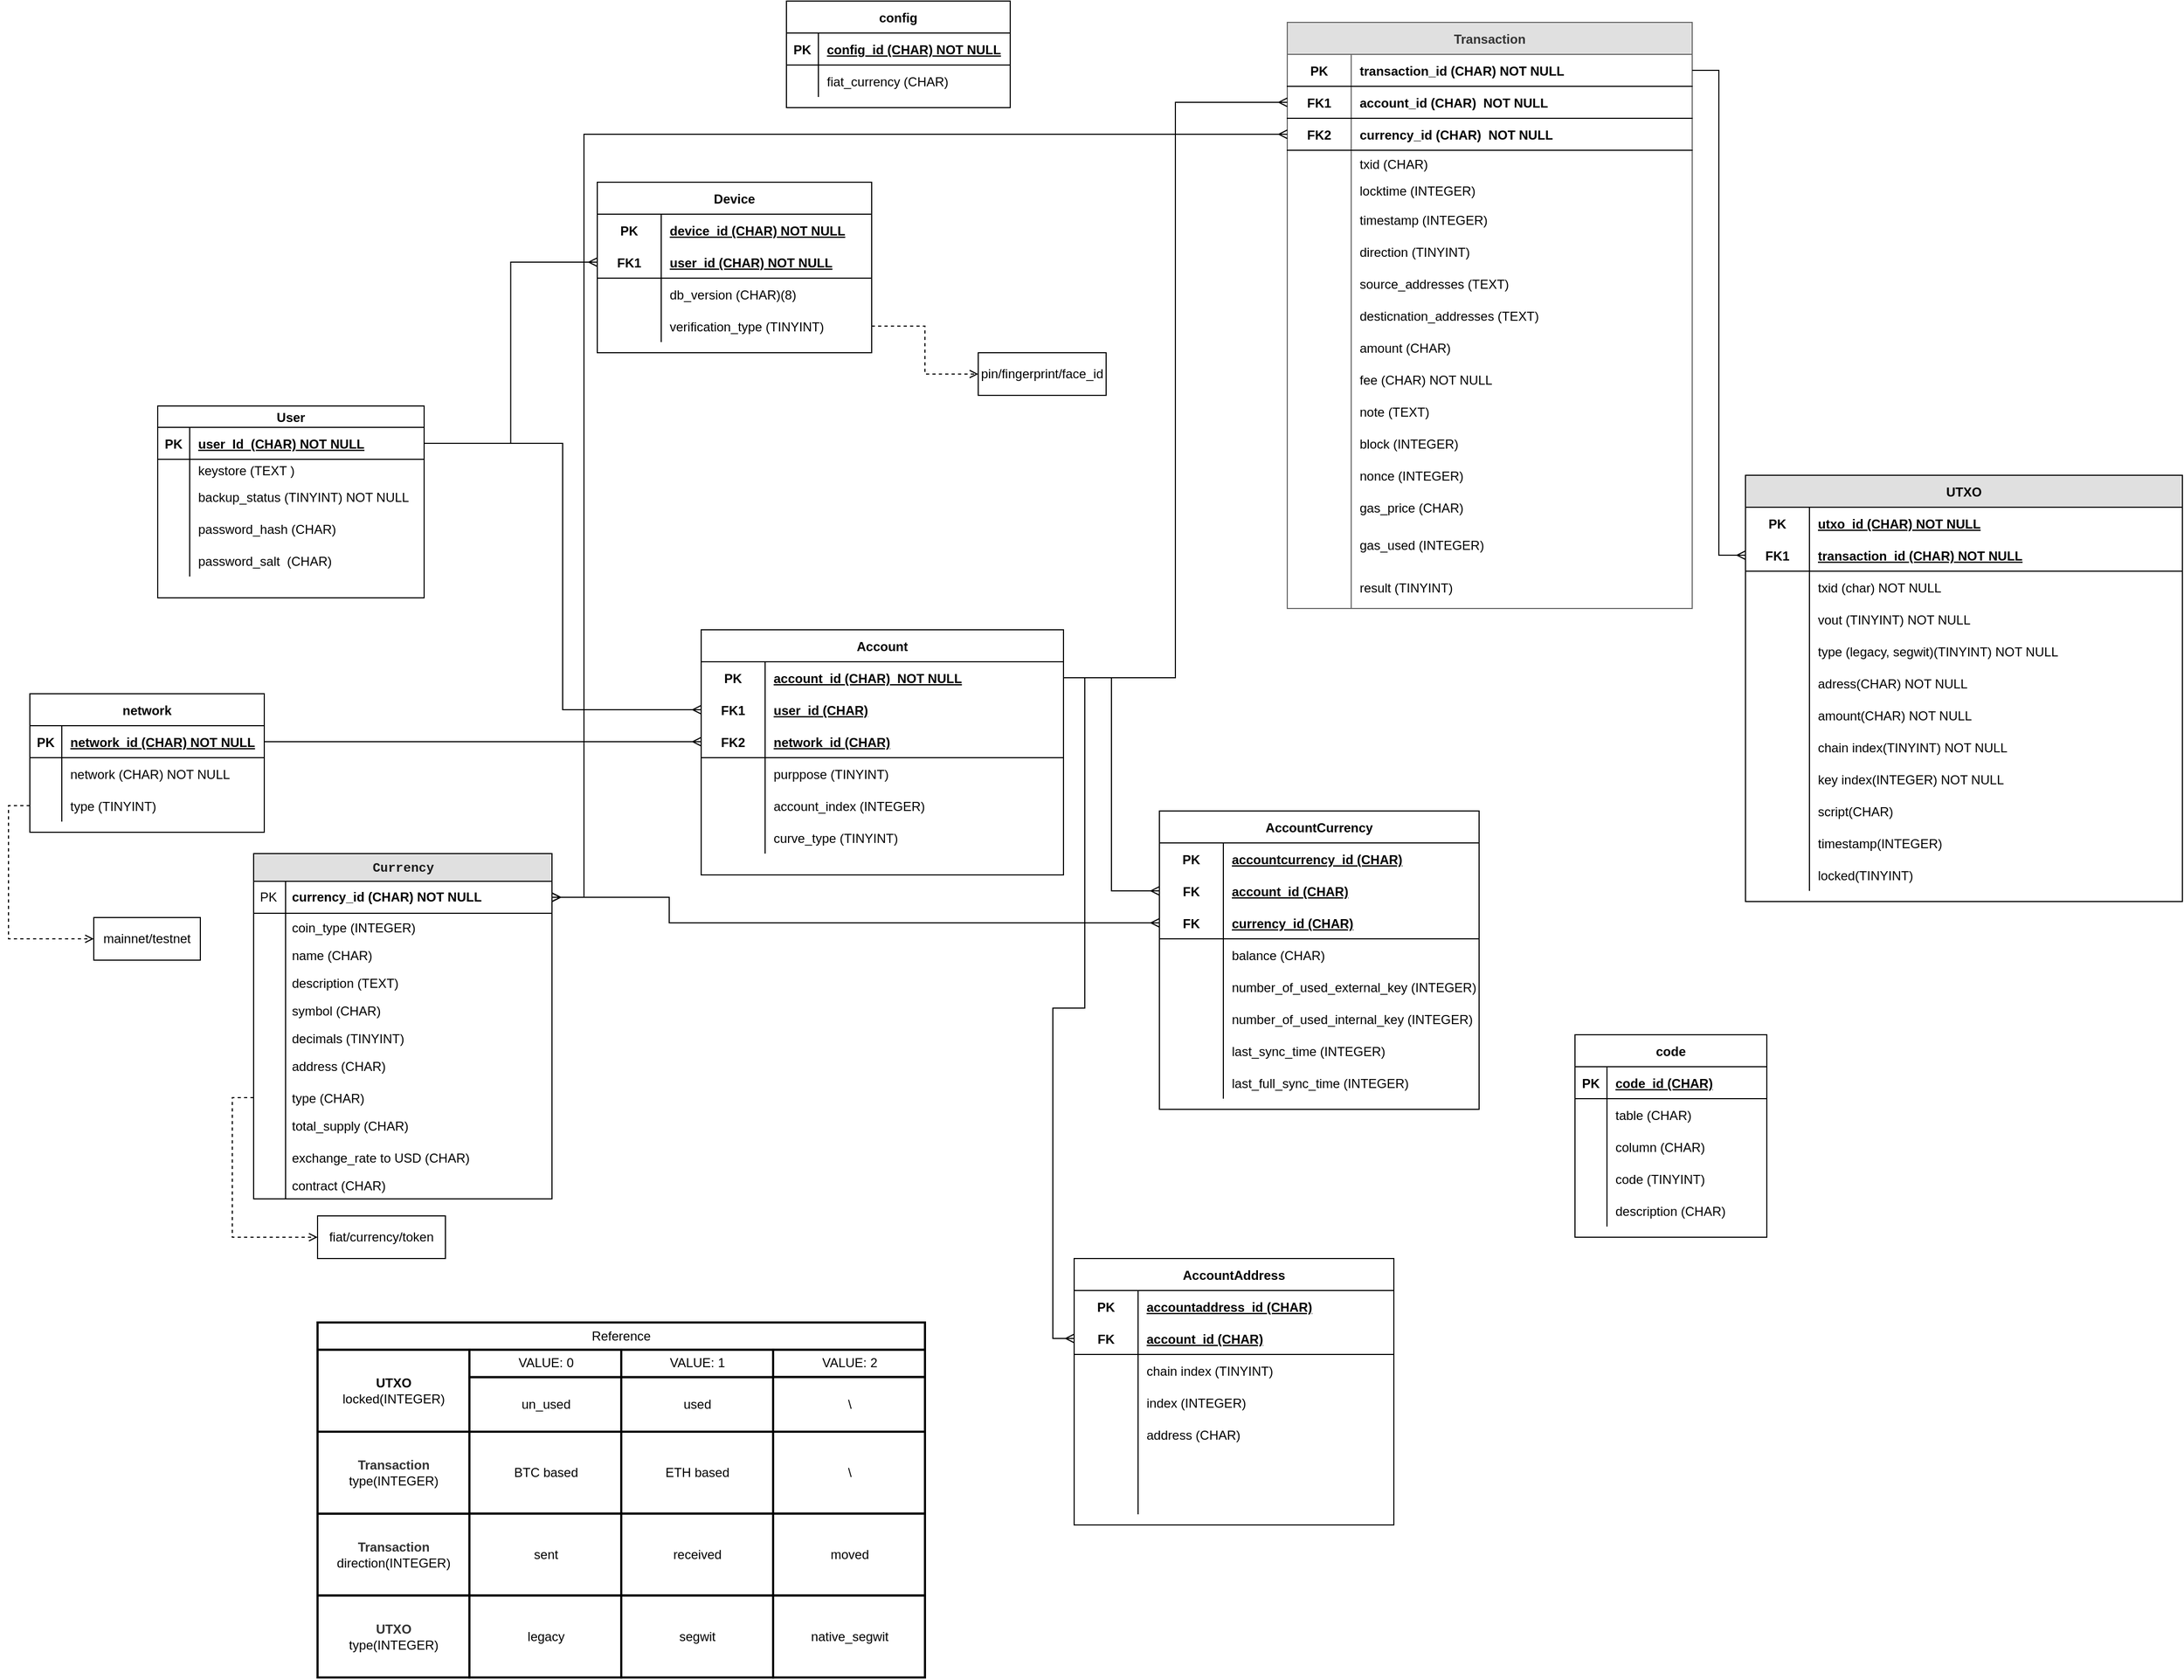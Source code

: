 <mxfile version="14.1.9" type="github">
  <diagram name="Page-1" id="e56a1550-8fbb-45ad-956c-1786394a9013">
    <mxGraphModel dx="3137" dy="2120" grid="1" gridSize="10" guides="1" tooltips="1" connect="1" arrows="1" fold="1" page="1" pageScale="1" pageWidth="1100" pageHeight="850" background="#ffffff" math="0" shadow="0">
      <root>
        <mxCell id="0" />
        <mxCell id="1" parent="0" />
        <mxCell id="TpU9d8rUNHg63-v1NPUy-282" value="User" style="shape=table;startSize=20;container=1;collapsible=1;childLayout=tableLayout;fixedRows=1;rowLines=0;fontStyle=1;align=center;resizeLast=1;" vertex="1" parent="1">
          <mxGeometry x="-70" y="290" width="250" height="180" as="geometry" />
        </mxCell>
        <mxCell id="TpU9d8rUNHg63-v1NPUy-283" value="" style="shape=partialRectangle;collapsible=0;dropTarget=0;pointerEvents=0;fillColor=none;top=0;left=0;bottom=1;right=0;points=[[0,0.5],[1,0.5]];portConstraint=eastwest;" vertex="1" parent="TpU9d8rUNHg63-v1NPUy-282">
          <mxGeometry y="20" width="250" height="30" as="geometry" />
        </mxCell>
        <mxCell id="TpU9d8rUNHg63-v1NPUy-284" value="PK" style="shape=partialRectangle;connectable=0;fillColor=none;top=0;left=0;bottom=0;right=0;fontStyle=1;overflow=hidden;" vertex="1" parent="TpU9d8rUNHg63-v1NPUy-283">
          <mxGeometry width="30" height="30" as="geometry" />
        </mxCell>
        <mxCell id="TpU9d8rUNHg63-v1NPUy-285" value="user_Id  (CHAR) NOT NULL" style="shape=partialRectangle;connectable=0;fillColor=none;top=0;left=0;bottom=0;right=0;align=left;spacingLeft=6;fontStyle=5;overflow=hidden;" vertex="1" parent="TpU9d8rUNHg63-v1NPUy-283">
          <mxGeometry x="30" width="220" height="30" as="geometry" />
        </mxCell>
        <mxCell id="TpU9d8rUNHg63-v1NPUy-286" value="" style="shape=partialRectangle;collapsible=0;dropTarget=0;pointerEvents=0;fillColor=none;top=0;left=0;bottom=0;right=0;points=[[0,0.5],[1,0.5]];portConstraint=eastwest;" vertex="1" parent="TpU9d8rUNHg63-v1NPUy-282">
          <mxGeometry y="50" width="250" height="20" as="geometry" />
        </mxCell>
        <mxCell id="TpU9d8rUNHg63-v1NPUy-287" value="" style="shape=partialRectangle;connectable=0;fillColor=none;top=0;left=0;bottom=0;right=0;editable=1;overflow=hidden;" vertex="1" parent="TpU9d8rUNHg63-v1NPUy-286">
          <mxGeometry width="30" height="20" as="geometry" />
        </mxCell>
        <mxCell id="TpU9d8rUNHg63-v1NPUy-288" value="keystore (TEXT )" style="shape=partialRectangle;connectable=0;fillColor=none;top=0;left=0;bottom=0;right=0;align=left;spacingLeft=6;overflow=hidden;" vertex="1" parent="TpU9d8rUNHg63-v1NPUy-286">
          <mxGeometry x="30" width="220" height="20" as="geometry" />
        </mxCell>
        <mxCell id="TpU9d8rUNHg63-v1NPUy-289" value="" style="shape=partialRectangle;collapsible=0;dropTarget=0;pointerEvents=0;fillColor=none;top=0;left=0;bottom=0;right=0;points=[[0,0.5],[1,0.5]];portConstraint=eastwest;" vertex="1" parent="TpU9d8rUNHg63-v1NPUy-282">
          <mxGeometry y="70" width="250" height="30" as="geometry" />
        </mxCell>
        <mxCell id="TpU9d8rUNHg63-v1NPUy-290" value="" style="shape=partialRectangle;connectable=0;fillColor=none;top=0;left=0;bottom=0;right=0;editable=1;overflow=hidden;" vertex="1" parent="TpU9d8rUNHg63-v1NPUy-289">
          <mxGeometry width="30" height="30" as="geometry" />
        </mxCell>
        <mxCell id="TpU9d8rUNHg63-v1NPUy-291" value="backup_status (TINYINT) NOT NULL" style="shape=partialRectangle;connectable=0;fillColor=none;top=0;left=0;bottom=0;right=0;align=left;spacingLeft=6;overflow=hidden;" vertex="1" parent="TpU9d8rUNHg63-v1NPUy-289">
          <mxGeometry x="30" width="220" height="30" as="geometry" />
        </mxCell>
        <mxCell id="TpU9d8rUNHg63-v1NPUy-292" value="" style="shape=partialRectangle;collapsible=0;dropTarget=0;pointerEvents=0;fillColor=none;top=0;left=0;bottom=0;right=0;points=[[0,0.5],[1,0.5]];portConstraint=eastwest;" vertex="1" parent="TpU9d8rUNHg63-v1NPUy-282">
          <mxGeometry y="100" width="250" height="30" as="geometry" />
        </mxCell>
        <mxCell id="TpU9d8rUNHg63-v1NPUy-293" value="" style="shape=partialRectangle;connectable=0;fillColor=none;top=0;left=0;bottom=0;right=0;editable=1;overflow=hidden;" vertex="1" parent="TpU9d8rUNHg63-v1NPUy-292">
          <mxGeometry width="30" height="30" as="geometry" />
        </mxCell>
        <mxCell id="TpU9d8rUNHg63-v1NPUy-294" value="password_hash (CHAR) " style="shape=partialRectangle;connectable=0;fillColor=none;top=0;left=0;bottom=0;right=0;align=left;spacingLeft=6;overflow=hidden;" vertex="1" parent="TpU9d8rUNHg63-v1NPUy-292">
          <mxGeometry x="30" width="220" height="30" as="geometry" />
        </mxCell>
        <mxCell id="TpU9d8rUNHg63-v1NPUy-468" value="" style="shape=partialRectangle;collapsible=0;dropTarget=0;pointerEvents=0;fillColor=none;top=0;left=0;bottom=0;right=0;points=[[0,0.5],[1,0.5]];portConstraint=eastwest;" vertex="1" parent="TpU9d8rUNHg63-v1NPUy-282">
          <mxGeometry y="130" width="250" height="30" as="geometry" />
        </mxCell>
        <mxCell id="TpU9d8rUNHg63-v1NPUy-469" value="" style="shape=partialRectangle;connectable=0;fillColor=none;top=0;left=0;bottom=0;right=0;editable=1;overflow=hidden;" vertex="1" parent="TpU9d8rUNHg63-v1NPUy-468">
          <mxGeometry width="30" height="30" as="geometry" />
        </mxCell>
        <mxCell id="TpU9d8rUNHg63-v1NPUy-470" value="password_salt  (CHAR) " style="shape=partialRectangle;connectable=0;fillColor=none;top=0;left=0;bottom=0;right=0;align=left;spacingLeft=6;overflow=hidden;" vertex="1" parent="TpU9d8rUNHg63-v1NPUy-468">
          <mxGeometry x="30" width="220" height="30" as="geometry" />
        </mxCell>
        <mxCell id="TpU9d8rUNHg63-v1NPUy-295" value="Account" style="shape=table;startSize=30;container=1;collapsible=1;childLayout=tableLayout;fixedRows=1;rowLines=0;fontStyle=1;align=center;resizeLast=1;" vertex="1" parent="1">
          <mxGeometry x="440" y="500" width="340.0" height="230.0" as="geometry" />
        </mxCell>
        <mxCell id="TpU9d8rUNHg63-v1NPUy-296" value="" style="shape=partialRectangle;collapsible=0;dropTarget=0;pointerEvents=0;fillColor=none;top=0;left=0;bottom=0;right=0;points=[[0,0.5],[1,0.5]];portConstraint=eastwest;" vertex="1" parent="TpU9d8rUNHg63-v1NPUy-295">
          <mxGeometry y="30" width="340.0" height="30" as="geometry" />
        </mxCell>
        <mxCell id="TpU9d8rUNHg63-v1NPUy-297" value="PK" style="shape=partialRectangle;connectable=0;fillColor=none;top=0;left=0;bottom=0;right=0;fontStyle=1;overflow=hidden;" vertex="1" parent="TpU9d8rUNHg63-v1NPUy-296">
          <mxGeometry width="60.0" height="30" as="geometry" />
        </mxCell>
        <mxCell id="TpU9d8rUNHg63-v1NPUy-298" value="account_id (CHAR)  NOT NULL" style="shape=partialRectangle;connectable=0;fillColor=none;top=0;left=0;bottom=0;right=0;align=left;spacingLeft=6;fontStyle=5;overflow=hidden;" vertex="1" parent="TpU9d8rUNHg63-v1NPUy-296">
          <mxGeometry x="60.0" width="280.0" height="30" as="geometry" />
        </mxCell>
        <mxCell id="TpU9d8rUNHg63-v1NPUy-550" value="" style="shape=partialRectangle;collapsible=0;dropTarget=0;pointerEvents=0;fillColor=none;top=0;left=0;bottom=0;right=0;points=[[0,0.5],[1,0.5]];portConstraint=eastwest;" vertex="1" parent="TpU9d8rUNHg63-v1NPUy-295">
          <mxGeometry y="60" width="340.0" height="30" as="geometry" />
        </mxCell>
        <mxCell id="TpU9d8rUNHg63-v1NPUy-551" value="FK1" style="shape=partialRectangle;connectable=0;fillColor=none;top=0;left=0;bottom=0;right=0;fontStyle=1;overflow=hidden;" vertex="1" parent="TpU9d8rUNHg63-v1NPUy-550">
          <mxGeometry width="60.0" height="30" as="geometry" />
        </mxCell>
        <mxCell id="TpU9d8rUNHg63-v1NPUy-552" value="user_id (CHAR)" style="shape=partialRectangle;connectable=0;fillColor=none;top=0;left=0;bottom=0;right=0;align=left;spacingLeft=6;fontStyle=5;overflow=hidden;" vertex="1" parent="TpU9d8rUNHg63-v1NPUy-550">
          <mxGeometry x="60.0" width="280.0" height="30" as="geometry" />
        </mxCell>
        <mxCell id="TpU9d8rUNHg63-v1NPUy-299" value="" style="shape=partialRectangle;collapsible=0;dropTarget=0;pointerEvents=0;fillColor=none;top=0;left=0;bottom=1;right=0;points=[[0,0.5],[1,0.5]];portConstraint=eastwest;" vertex="1" parent="TpU9d8rUNHg63-v1NPUy-295">
          <mxGeometry y="90" width="340.0" height="30" as="geometry" />
        </mxCell>
        <mxCell id="TpU9d8rUNHg63-v1NPUy-300" value="FK2" style="shape=partialRectangle;connectable=0;fillColor=none;top=0;left=0;bottom=0;right=0;fontStyle=1;overflow=hidden;" vertex="1" parent="TpU9d8rUNHg63-v1NPUy-299">
          <mxGeometry width="60.0" height="30" as="geometry" />
        </mxCell>
        <mxCell id="TpU9d8rUNHg63-v1NPUy-301" value="network_id (CHAR)" style="shape=partialRectangle;connectable=0;fillColor=none;top=0;left=0;bottom=0;right=0;align=left;spacingLeft=6;fontStyle=5;overflow=hidden;" vertex="1" parent="TpU9d8rUNHg63-v1NPUy-299">
          <mxGeometry x="60.0" width="280.0" height="30" as="geometry" />
        </mxCell>
        <mxCell id="TpU9d8rUNHg63-v1NPUy-305" value="" style="shape=partialRectangle;collapsible=0;dropTarget=0;pointerEvents=0;fillColor=none;top=0;left=0;bottom=0;right=0;points=[[0,0.5],[1,0.5]];portConstraint=eastwest;" vertex="1" parent="TpU9d8rUNHg63-v1NPUy-295">
          <mxGeometry y="120" width="340.0" height="30" as="geometry" />
        </mxCell>
        <mxCell id="TpU9d8rUNHg63-v1NPUy-306" value="" style="shape=partialRectangle;connectable=0;fillColor=none;top=0;left=0;bottom=0;right=0;editable=1;overflow=hidden;" vertex="1" parent="TpU9d8rUNHg63-v1NPUy-305">
          <mxGeometry width="60.0" height="30" as="geometry" />
        </mxCell>
        <mxCell id="TpU9d8rUNHg63-v1NPUy-307" value="purppose (TINYINT)" style="shape=partialRectangle;connectable=0;fillColor=none;top=0;left=0;bottom=0;right=0;align=left;spacingLeft=6;overflow=hidden;" vertex="1" parent="TpU9d8rUNHg63-v1NPUy-305">
          <mxGeometry x="60.0" width="280.0" height="30" as="geometry" />
        </mxCell>
        <mxCell id="TpU9d8rUNHg63-v1NPUy-447" value="" style="shape=partialRectangle;collapsible=0;dropTarget=0;pointerEvents=0;fillColor=none;top=0;left=0;bottom=0;right=0;points=[[0,0.5],[1,0.5]];portConstraint=eastwest;" vertex="1" parent="TpU9d8rUNHg63-v1NPUy-295">
          <mxGeometry y="150" width="340.0" height="30" as="geometry" />
        </mxCell>
        <mxCell id="TpU9d8rUNHg63-v1NPUy-448" value="" style="shape=partialRectangle;connectable=0;fillColor=none;top=0;left=0;bottom=0;right=0;editable=1;overflow=hidden;" vertex="1" parent="TpU9d8rUNHg63-v1NPUy-447">
          <mxGeometry width="60.0" height="30" as="geometry" />
        </mxCell>
        <mxCell id="TpU9d8rUNHg63-v1NPUy-449" value="account_index (INTEGER)" style="shape=partialRectangle;connectable=0;fillColor=none;top=0;left=0;bottom=0;right=0;align=left;spacingLeft=6;overflow=hidden;" vertex="1" parent="TpU9d8rUNHg63-v1NPUy-447">
          <mxGeometry x="60.0" width="280.0" height="30" as="geometry" />
        </mxCell>
        <mxCell id="TpU9d8rUNHg63-v1NPUy-450" value="" style="shape=partialRectangle;collapsible=0;dropTarget=0;pointerEvents=0;fillColor=none;top=0;left=0;bottom=0;right=0;points=[[0,0.5],[1,0.5]];portConstraint=eastwest;" vertex="1" parent="TpU9d8rUNHg63-v1NPUy-295">
          <mxGeometry y="180" width="340.0" height="30" as="geometry" />
        </mxCell>
        <mxCell id="TpU9d8rUNHg63-v1NPUy-451" value="" style="shape=partialRectangle;connectable=0;fillColor=none;top=0;left=0;bottom=0;right=0;editable=1;overflow=hidden;" vertex="1" parent="TpU9d8rUNHg63-v1NPUy-450">
          <mxGeometry width="60.0" height="30" as="geometry" />
        </mxCell>
        <mxCell id="TpU9d8rUNHg63-v1NPUy-452" value="curve_type (TINYINT)" style="shape=partialRectangle;connectable=0;fillColor=none;top=0;left=0;bottom=0;right=0;align=left;spacingLeft=6;overflow=hidden;" vertex="1" parent="TpU9d8rUNHg63-v1NPUy-450">
          <mxGeometry x="60.0" width="280.0" height="30" as="geometry" />
        </mxCell>
        <mxCell id="TpU9d8rUNHg63-v1NPUy-311" value="Device" style="shape=table;startSize=30;container=1;collapsible=1;childLayout=tableLayout;fixedRows=1;rowLines=0;fontStyle=1;align=center;resizeLast=1;" vertex="1" parent="1">
          <mxGeometry x="342.5" y="80" width="257.5" height="160" as="geometry" />
        </mxCell>
        <mxCell id="TpU9d8rUNHg63-v1NPUy-312" value="" style="shape=partialRectangle;collapsible=0;dropTarget=0;pointerEvents=0;fillColor=none;top=0;left=0;bottom=0;right=0;points=[[0,0.5],[1,0.5]];portConstraint=eastwest;" vertex="1" parent="TpU9d8rUNHg63-v1NPUy-311">
          <mxGeometry y="30" width="257.5" height="30" as="geometry" />
        </mxCell>
        <mxCell id="TpU9d8rUNHg63-v1NPUy-313" value="PK" style="shape=partialRectangle;connectable=0;fillColor=none;top=0;left=0;bottom=0;right=0;fontStyle=1;overflow=hidden;" vertex="1" parent="TpU9d8rUNHg63-v1NPUy-312">
          <mxGeometry width="60" height="30" as="geometry" />
        </mxCell>
        <mxCell id="TpU9d8rUNHg63-v1NPUy-314" value="device_id (CHAR) NOT NULL" style="shape=partialRectangle;connectable=0;fillColor=none;top=0;left=0;bottom=0;right=0;align=left;spacingLeft=6;fontStyle=5;overflow=hidden;" vertex="1" parent="TpU9d8rUNHg63-v1NPUy-312">
          <mxGeometry x="60" width="197.5" height="30" as="geometry" />
        </mxCell>
        <mxCell id="TpU9d8rUNHg63-v1NPUy-315" value="" style="shape=partialRectangle;collapsible=0;dropTarget=0;pointerEvents=0;fillColor=none;top=0;left=0;bottom=1;right=0;points=[[0,0.5],[1,0.5]];portConstraint=eastwest;" vertex="1" parent="TpU9d8rUNHg63-v1NPUy-311">
          <mxGeometry y="60" width="257.5" height="30" as="geometry" />
        </mxCell>
        <mxCell id="TpU9d8rUNHg63-v1NPUy-316" value="FK1" style="shape=partialRectangle;connectable=0;fillColor=none;top=0;left=0;bottom=0;right=0;fontStyle=1;overflow=hidden;" vertex="1" parent="TpU9d8rUNHg63-v1NPUy-315">
          <mxGeometry width="60" height="30" as="geometry" />
        </mxCell>
        <mxCell id="TpU9d8rUNHg63-v1NPUy-317" value="user_id (CHAR) NOT NULL" style="shape=partialRectangle;connectable=0;fillColor=none;top=0;left=0;bottom=0;right=0;align=left;spacingLeft=6;fontStyle=5;overflow=hidden;" vertex="1" parent="TpU9d8rUNHg63-v1NPUy-315">
          <mxGeometry x="60" width="197.5" height="30" as="geometry" />
        </mxCell>
        <mxCell id="TpU9d8rUNHg63-v1NPUy-321" value="" style="shape=partialRectangle;collapsible=0;dropTarget=0;pointerEvents=0;fillColor=none;top=0;left=0;bottom=0;right=0;points=[[0,0.5],[1,0.5]];portConstraint=eastwest;" vertex="1" parent="TpU9d8rUNHg63-v1NPUy-311">
          <mxGeometry y="90" width="257.5" height="30" as="geometry" />
        </mxCell>
        <mxCell id="TpU9d8rUNHg63-v1NPUy-322" value="" style="shape=partialRectangle;connectable=0;fillColor=none;top=0;left=0;bottom=0;right=0;editable=1;overflow=hidden;" vertex="1" parent="TpU9d8rUNHg63-v1NPUy-321">
          <mxGeometry width="60" height="30" as="geometry" />
        </mxCell>
        <mxCell id="TpU9d8rUNHg63-v1NPUy-323" value="db_version (CHAR)(8)" style="shape=partialRectangle;connectable=0;fillColor=none;top=0;left=0;bottom=0;right=0;align=left;spacingLeft=6;overflow=hidden;" vertex="1" parent="TpU9d8rUNHg63-v1NPUy-321">
          <mxGeometry x="60" width="197.5" height="30" as="geometry" />
        </mxCell>
        <mxCell id="TpU9d8rUNHg63-v1NPUy-559" value="" style="shape=partialRectangle;collapsible=0;dropTarget=0;pointerEvents=0;fillColor=none;top=0;left=0;bottom=0;right=0;points=[[0,0.5],[1,0.5]];portConstraint=eastwest;" vertex="1" parent="TpU9d8rUNHg63-v1NPUy-311">
          <mxGeometry y="120" width="257.5" height="30" as="geometry" />
        </mxCell>
        <mxCell id="TpU9d8rUNHg63-v1NPUy-560" value="" style="shape=partialRectangle;connectable=0;fillColor=none;top=0;left=0;bottom=0;right=0;editable=1;overflow=hidden;" vertex="1" parent="TpU9d8rUNHg63-v1NPUy-559">
          <mxGeometry width="60" height="30" as="geometry" />
        </mxCell>
        <mxCell id="TpU9d8rUNHg63-v1NPUy-561" value="verification_type (TINYINT) " style="shape=partialRectangle;connectable=0;fillColor=none;top=0;left=0;bottom=0;right=0;align=left;spacingLeft=6;overflow=hidden;" vertex="1" parent="TpU9d8rUNHg63-v1NPUy-559">
          <mxGeometry x="60" width="197.5" height="30" as="geometry" />
        </mxCell>
        <mxCell id="TpU9d8rUNHg63-v1NPUy-337" value="Transaction" style="shape=table;startSize=30;container=1;collapsible=1;childLayout=tableLayout;fixedRows=1;rowLines=0;fontStyle=1;align=center;resizeLast=1;strokeColor=#666666;fontColor=#333333;fillColor=#E0E0E0;" vertex="1" parent="1">
          <mxGeometry x="990" y="-70" width="380" height="550.0" as="geometry" />
        </mxCell>
        <mxCell id="TpU9d8rUNHg63-v1NPUy-338" value="" style="shape=partialRectangle;collapsible=0;dropTarget=0;pointerEvents=0;fillColor=none;top=0;left=0;bottom=1;right=0;points=[[0,0.5],[1,0.5]];portConstraint=eastwest;" vertex="1" parent="TpU9d8rUNHg63-v1NPUy-337">
          <mxGeometry y="30" width="380" height="30" as="geometry" />
        </mxCell>
        <mxCell id="TpU9d8rUNHg63-v1NPUy-339" value="PK" style="shape=partialRectangle;connectable=0;fillColor=none;top=0;left=0;bottom=0;right=0;fontStyle=1;overflow=hidden;" vertex="1" parent="TpU9d8rUNHg63-v1NPUy-338">
          <mxGeometry width="60" height="30" as="geometry" />
        </mxCell>
        <mxCell id="TpU9d8rUNHg63-v1NPUy-340" value="transaction_id (CHAR) NOT NULL" style="shape=partialRectangle;connectable=0;fillColor=none;top=0;left=0;bottom=0;right=0;align=left;spacingLeft=6;fontStyle=1;overflow=hidden;" vertex="1" parent="TpU9d8rUNHg63-v1NPUy-338">
          <mxGeometry x="60" width="320" height="30" as="geometry" />
        </mxCell>
        <mxCell id="TpU9d8rUNHg63-v1NPUy-341" value="" style="shape=partialRectangle;collapsible=0;dropTarget=0;pointerEvents=0;fillColor=none;top=0;left=0;bottom=1;right=0;points=[[0,0.5],[1,0.5]];portConstraint=eastwest;" vertex="1" parent="TpU9d8rUNHg63-v1NPUy-337">
          <mxGeometry y="60" width="380" height="30" as="geometry" />
        </mxCell>
        <mxCell id="TpU9d8rUNHg63-v1NPUy-342" value="FK1" style="shape=partialRectangle;connectable=0;fillColor=none;top=0;left=0;bottom=0;right=0;fontStyle=1;overflow=hidden;" vertex="1" parent="TpU9d8rUNHg63-v1NPUy-341">
          <mxGeometry width="60" height="30" as="geometry" />
        </mxCell>
        <mxCell id="TpU9d8rUNHg63-v1NPUy-343" value="account_id (CHAR)  NOT NULL" style="shape=partialRectangle;connectable=0;fillColor=none;top=0;left=0;bottom=0;right=0;align=left;spacingLeft=6;fontStyle=1;overflow=hidden;" vertex="1" parent="TpU9d8rUNHg63-v1NPUy-341">
          <mxGeometry x="60" width="320" height="30" as="geometry" />
        </mxCell>
        <mxCell id="TpU9d8rUNHg63-v1NPUy-344" value="" style="shape=partialRectangle;collapsible=0;dropTarget=0;pointerEvents=0;fillColor=none;top=0;left=0;bottom=1;right=0;points=[[0,0.5],[1,0.5]];portConstraint=eastwest;" vertex="1" parent="TpU9d8rUNHg63-v1NPUy-337">
          <mxGeometry y="90" width="380" height="30" as="geometry" />
        </mxCell>
        <mxCell id="TpU9d8rUNHg63-v1NPUy-345" value="FK2" style="shape=partialRectangle;connectable=0;fillColor=none;top=0;left=0;bottom=0;right=0;fontStyle=1;overflow=hidden;" vertex="1" parent="TpU9d8rUNHg63-v1NPUy-344">
          <mxGeometry width="60" height="30" as="geometry" />
        </mxCell>
        <mxCell id="TpU9d8rUNHg63-v1NPUy-346" value="currency_id (CHAR)  NOT NULL" style="shape=partialRectangle;connectable=0;fillColor=none;top=0;left=0;bottom=0;right=0;align=left;spacingLeft=6;fontStyle=1;overflow=hidden;" vertex="1" parent="TpU9d8rUNHg63-v1NPUy-344">
          <mxGeometry x="60" width="320" height="30" as="geometry" />
        </mxCell>
        <mxCell id="TpU9d8rUNHg63-v1NPUy-853" value="" style="shape=partialRectangle;collapsible=0;dropTarget=0;pointerEvents=0;fillColor=none;top=0;left=0;bottom=0;right=0;points=[[0,0.5],[1,0.5]];portConstraint=eastwest;" vertex="1" parent="TpU9d8rUNHg63-v1NPUy-337">
          <mxGeometry y="120" width="380" height="25" as="geometry" />
        </mxCell>
        <mxCell id="TpU9d8rUNHg63-v1NPUy-854" value="" style="shape=partialRectangle;connectable=0;fillColor=none;top=0;left=0;bottom=0;right=0;editable=1;overflow=hidden;" vertex="1" parent="TpU9d8rUNHg63-v1NPUy-853">
          <mxGeometry width="60" height="25" as="geometry" />
        </mxCell>
        <mxCell id="TpU9d8rUNHg63-v1NPUy-855" value="txid (CHAR)" style="shape=partialRectangle;connectable=0;fillColor=none;top=0;left=0;bottom=0;right=0;align=left;spacingLeft=6;overflow=hidden;" vertex="1" parent="TpU9d8rUNHg63-v1NPUy-853">
          <mxGeometry x="60" width="320" height="25" as="geometry" />
        </mxCell>
        <mxCell id="TpU9d8rUNHg63-v1NPUy-350" value="" style="shape=partialRectangle;collapsible=0;dropTarget=0;pointerEvents=0;fillColor=none;top=0;left=0;bottom=0;right=0;points=[[0,0.5],[1,0.5]];portConstraint=eastwest;" vertex="1" parent="TpU9d8rUNHg63-v1NPUy-337">
          <mxGeometry y="145" width="380" height="25" as="geometry" />
        </mxCell>
        <mxCell id="TpU9d8rUNHg63-v1NPUy-351" value="" style="shape=partialRectangle;connectable=0;fillColor=none;top=0;left=0;bottom=0;right=0;editable=1;overflow=hidden;" vertex="1" parent="TpU9d8rUNHg63-v1NPUy-350">
          <mxGeometry width="60" height="25" as="geometry" />
        </mxCell>
        <mxCell id="TpU9d8rUNHg63-v1NPUy-352" value="locktime (INTEGER)" style="shape=partialRectangle;connectable=0;fillColor=none;top=0;left=0;bottom=0;right=0;align=left;spacingLeft=6;overflow=hidden;" vertex="1" parent="TpU9d8rUNHg63-v1NPUy-350">
          <mxGeometry x="60" width="320" height="25" as="geometry" />
        </mxCell>
        <mxCell id="TpU9d8rUNHg63-v1NPUy-353" value="" style="shape=partialRectangle;collapsible=0;dropTarget=0;pointerEvents=0;fillColor=none;top=0;left=0;bottom=0;right=0;points=[[0,0.5],[1,0.5]];portConstraint=eastwest;" vertex="1" parent="TpU9d8rUNHg63-v1NPUy-337">
          <mxGeometry y="170" width="380" height="30" as="geometry" />
        </mxCell>
        <mxCell id="TpU9d8rUNHg63-v1NPUy-354" value="" style="shape=partialRectangle;connectable=0;fillColor=none;top=0;left=0;bottom=0;right=0;editable=1;overflow=hidden;" vertex="1" parent="TpU9d8rUNHg63-v1NPUy-353">
          <mxGeometry width="60" height="30" as="geometry" />
        </mxCell>
        <mxCell id="TpU9d8rUNHg63-v1NPUy-355" value="timestamp (INTEGER)" style="shape=partialRectangle;connectable=0;fillColor=none;top=0;left=0;bottom=0;right=0;align=left;spacingLeft=6;overflow=hidden;" vertex="1" parent="TpU9d8rUNHg63-v1NPUy-353">
          <mxGeometry x="60" width="320" height="30" as="geometry" />
        </mxCell>
        <mxCell id="TpU9d8rUNHg63-v1NPUy-359" value="" style="shape=partialRectangle;collapsible=0;dropTarget=0;pointerEvents=0;fillColor=none;top=0;left=0;bottom=0;right=0;points=[[0,0.5],[1,0.5]];portConstraint=eastwest;" vertex="1" parent="TpU9d8rUNHg63-v1NPUy-337">
          <mxGeometry y="200" width="380" height="30" as="geometry" />
        </mxCell>
        <mxCell id="TpU9d8rUNHg63-v1NPUy-360" value="" style="shape=partialRectangle;connectable=0;fillColor=none;top=0;left=0;bottom=0;right=0;editable=1;overflow=hidden;" vertex="1" parent="TpU9d8rUNHg63-v1NPUy-359">
          <mxGeometry width="60" height="30" as="geometry" />
        </mxCell>
        <mxCell id="TpU9d8rUNHg63-v1NPUy-361" value="direction (TINYINT)" style="shape=partialRectangle;connectable=0;fillColor=none;top=0;left=0;bottom=0;right=0;align=left;spacingLeft=6;overflow=hidden;" vertex="1" parent="TpU9d8rUNHg63-v1NPUy-359">
          <mxGeometry x="60" width="320" height="30" as="geometry" />
        </mxCell>
        <mxCell id="TpU9d8rUNHg63-v1NPUy-362" value="" style="shape=partialRectangle;collapsible=0;dropTarget=0;pointerEvents=0;fillColor=none;top=0;left=0;bottom=0;right=0;points=[[0,0.5],[1,0.5]];portConstraint=eastwest;" vertex="1" parent="TpU9d8rUNHg63-v1NPUy-337">
          <mxGeometry y="230" width="380" height="30" as="geometry" />
        </mxCell>
        <mxCell id="TpU9d8rUNHg63-v1NPUy-363" value="" style="shape=partialRectangle;connectable=0;fillColor=none;top=0;left=0;bottom=0;right=0;editable=1;overflow=hidden;" vertex="1" parent="TpU9d8rUNHg63-v1NPUy-362">
          <mxGeometry width="60" height="30" as="geometry" />
        </mxCell>
        <mxCell id="TpU9d8rUNHg63-v1NPUy-364" value="source_addresses (TEXT)" style="shape=partialRectangle;connectable=0;fillColor=none;top=0;left=0;bottom=0;right=0;align=left;spacingLeft=6;overflow=hidden;" vertex="1" parent="TpU9d8rUNHg63-v1NPUy-362">
          <mxGeometry x="60" width="320" height="30" as="geometry" />
        </mxCell>
        <mxCell id="TpU9d8rUNHg63-v1NPUy-365" value="" style="shape=partialRectangle;collapsible=0;dropTarget=0;pointerEvents=0;fillColor=none;top=0;left=0;bottom=0;right=0;points=[[0,0.5],[1,0.5]];portConstraint=eastwest;" vertex="1" parent="TpU9d8rUNHg63-v1NPUy-337">
          <mxGeometry y="260" width="380" height="30" as="geometry" />
        </mxCell>
        <mxCell id="TpU9d8rUNHg63-v1NPUy-366" value="" style="shape=partialRectangle;connectable=0;fillColor=none;top=0;left=0;bottom=0;right=0;editable=1;overflow=hidden;" vertex="1" parent="TpU9d8rUNHg63-v1NPUy-365">
          <mxGeometry width="60" height="30" as="geometry" />
        </mxCell>
        <mxCell id="TpU9d8rUNHg63-v1NPUy-367" value="desticnation_addresses (TEXT)" style="shape=partialRectangle;connectable=0;fillColor=none;top=0;left=0;bottom=0;right=0;align=left;spacingLeft=6;overflow=hidden;" vertex="1" parent="TpU9d8rUNHg63-v1NPUy-365">
          <mxGeometry x="60" width="320" height="30" as="geometry" />
        </mxCell>
        <mxCell id="TpU9d8rUNHg63-v1NPUy-368" value="" style="shape=partialRectangle;collapsible=0;dropTarget=0;pointerEvents=0;fillColor=none;top=0;left=0;bottom=0;right=0;points=[[0,0.5],[1,0.5]];portConstraint=eastwest;" vertex="1" parent="TpU9d8rUNHg63-v1NPUy-337">
          <mxGeometry y="290" width="380" height="30" as="geometry" />
        </mxCell>
        <mxCell id="TpU9d8rUNHg63-v1NPUy-369" value="" style="shape=partialRectangle;connectable=0;fillColor=none;top=0;left=0;bottom=0;right=0;editable=1;overflow=hidden;" vertex="1" parent="TpU9d8rUNHg63-v1NPUy-368">
          <mxGeometry width="60" height="30" as="geometry" />
        </mxCell>
        <mxCell id="TpU9d8rUNHg63-v1NPUy-370" value="amount (CHAR)" style="shape=partialRectangle;connectable=0;fillColor=none;top=0;left=0;bottom=0;right=0;align=left;spacingLeft=6;overflow=hidden;" vertex="1" parent="TpU9d8rUNHg63-v1NPUy-368">
          <mxGeometry x="60" width="320" height="30" as="geometry" />
        </mxCell>
        <mxCell id="TpU9d8rUNHg63-v1NPUy-371" value="" style="shape=partialRectangle;collapsible=0;dropTarget=0;pointerEvents=0;fillColor=none;top=0;left=0;bottom=0;right=0;points=[[0,0.5],[1,0.5]];portConstraint=eastwest;" vertex="1" parent="TpU9d8rUNHg63-v1NPUy-337">
          <mxGeometry y="320" width="380" height="30" as="geometry" />
        </mxCell>
        <mxCell id="TpU9d8rUNHg63-v1NPUy-372" value="" style="shape=partialRectangle;connectable=0;fillColor=none;top=0;left=0;bottom=0;right=0;editable=1;overflow=hidden;" vertex="1" parent="TpU9d8rUNHg63-v1NPUy-371">
          <mxGeometry width="60" height="30" as="geometry" />
        </mxCell>
        <mxCell id="TpU9d8rUNHg63-v1NPUy-373" value="fee (CHAR) NOT NULL" style="shape=partialRectangle;connectable=0;fillColor=none;top=0;left=0;bottom=0;right=0;align=left;spacingLeft=6;overflow=hidden;" vertex="1" parent="TpU9d8rUNHg63-v1NPUy-371">
          <mxGeometry x="60" width="320" height="30" as="geometry" />
        </mxCell>
        <mxCell id="TpU9d8rUNHg63-v1NPUy-374" value="" style="shape=partialRectangle;collapsible=0;dropTarget=0;pointerEvents=0;fillColor=none;top=0;left=0;bottom=0;right=0;points=[[0,0.5],[1,0.5]];portConstraint=eastwest;" vertex="1" parent="TpU9d8rUNHg63-v1NPUy-337">
          <mxGeometry y="350" width="380" height="30" as="geometry" />
        </mxCell>
        <mxCell id="TpU9d8rUNHg63-v1NPUy-375" value="" style="shape=partialRectangle;connectable=0;fillColor=none;top=0;left=0;bottom=0;right=0;editable=1;overflow=hidden;" vertex="1" parent="TpU9d8rUNHg63-v1NPUy-374">
          <mxGeometry width="60" height="30" as="geometry" />
        </mxCell>
        <mxCell id="TpU9d8rUNHg63-v1NPUy-376" value="note (TEXT)" style="shape=partialRectangle;connectable=0;fillColor=none;top=0;left=0;bottom=0;right=0;align=left;spacingLeft=6;overflow=hidden;" vertex="1" parent="TpU9d8rUNHg63-v1NPUy-374">
          <mxGeometry x="60" width="320" height="30" as="geometry" />
        </mxCell>
        <mxCell id="TpU9d8rUNHg63-v1NPUy-380" value="" style="shape=partialRectangle;collapsible=0;dropTarget=0;pointerEvents=0;fillColor=none;top=0;left=0;bottom=0;right=0;points=[[0,0.5],[1,0.5]];portConstraint=eastwest;" vertex="1" parent="TpU9d8rUNHg63-v1NPUy-337">
          <mxGeometry y="380" width="380" height="30" as="geometry" />
        </mxCell>
        <mxCell id="TpU9d8rUNHg63-v1NPUy-381" value="" style="shape=partialRectangle;connectable=0;fillColor=none;top=0;left=0;bottom=0;right=0;editable=1;overflow=hidden;" vertex="1" parent="TpU9d8rUNHg63-v1NPUy-380">
          <mxGeometry width="60" height="30" as="geometry" />
        </mxCell>
        <mxCell id="TpU9d8rUNHg63-v1NPUy-382" value="block (INTEGER)" style="shape=partialRectangle;connectable=0;fillColor=none;top=0;left=0;bottom=0;right=0;align=left;spacingLeft=6;overflow=hidden;" vertex="1" parent="TpU9d8rUNHg63-v1NPUy-380">
          <mxGeometry x="60" width="320" height="30" as="geometry" />
        </mxCell>
        <mxCell id="TpU9d8rUNHg63-v1NPUy-377" value="" style="shape=partialRectangle;collapsible=0;dropTarget=0;pointerEvents=0;fillColor=none;top=0;left=0;bottom=0;right=0;points=[[0,0.5],[1,0.5]];portConstraint=eastwest;" vertex="1" parent="TpU9d8rUNHg63-v1NPUy-337">
          <mxGeometry y="410" width="380" height="30" as="geometry" />
        </mxCell>
        <mxCell id="TpU9d8rUNHg63-v1NPUy-378" value="" style="shape=partialRectangle;connectable=0;fillColor=none;top=0;left=0;bottom=0;right=0;editable=1;overflow=hidden;" vertex="1" parent="TpU9d8rUNHg63-v1NPUy-377">
          <mxGeometry width="60" height="30" as="geometry" />
        </mxCell>
        <mxCell id="TpU9d8rUNHg63-v1NPUy-379" value="nonce (INTEGER)" style="shape=partialRectangle;connectable=0;fillColor=none;top=0;left=0;bottom=0;right=0;align=left;spacingLeft=6;overflow=hidden;" vertex="1" parent="TpU9d8rUNHg63-v1NPUy-377">
          <mxGeometry x="60" width="320" height="30" as="geometry" />
        </mxCell>
        <mxCell id="TpU9d8rUNHg63-v1NPUy-383" value="" style="shape=partialRectangle;collapsible=0;dropTarget=0;pointerEvents=0;fillColor=none;top=0;left=0;bottom=0;right=0;points=[[0,0.5],[1,0.5]];portConstraint=eastwest;" vertex="1" parent="TpU9d8rUNHg63-v1NPUy-337">
          <mxGeometry y="440" width="380" height="30" as="geometry" />
        </mxCell>
        <mxCell id="TpU9d8rUNHg63-v1NPUy-384" value="" style="shape=partialRectangle;connectable=0;fillColor=none;top=0;left=0;bottom=0;right=0;editable=1;overflow=hidden;" vertex="1" parent="TpU9d8rUNHg63-v1NPUy-383">
          <mxGeometry width="60" height="30" as="geometry" />
        </mxCell>
        <mxCell id="TpU9d8rUNHg63-v1NPUy-385" value="gas_price (CHAR)" style="shape=partialRectangle;connectable=0;fillColor=none;top=0;left=0;bottom=0;right=0;align=left;spacingLeft=6;overflow=hidden;" vertex="1" parent="TpU9d8rUNHg63-v1NPUy-383">
          <mxGeometry x="60" width="320" height="30" as="geometry" />
        </mxCell>
        <mxCell id="TpU9d8rUNHg63-v1NPUy-386" value="" style="shape=partialRectangle;collapsible=0;dropTarget=0;pointerEvents=0;fillColor=none;top=0;left=0;bottom=0;right=0;points=[[0,0.5],[1,0.5]];portConstraint=eastwest;" vertex="1" parent="TpU9d8rUNHg63-v1NPUy-337">
          <mxGeometry y="470" width="380" height="40" as="geometry" />
        </mxCell>
        <mxCell id="TpU9d8rUNHg63-v1NPUy-387" value="" style="shape=partialRectangle;connectable=0;fillColor=none;top=0;left=0;bottom=0;right=0;editable=1;overflow=hidden;" vertex="1" parent="TpU9d8rUNHg63-v1NPUy-386">
          <mxGeometry width="60" height="40" as="geometry" />
        </mxCell>
        <mxCell id="TpU9d8rUNHg63-v1NPUy-388" value="gas_used (INTEGER)" style="shape=partialRectangle;connectable=0;fillColor=none;top=0;left=0;bottom=0;right=0;align=left;spacingLeft=6;overflow=hidden;" vertex="1" parent="TpU9d8rUNHg63-v1NPUy-386">
          <mxGeometry x="60" width="320" height="40" as="geometry" />
        </mxCell>
        <mxCell id="TpU9d8rUNHg63-v1NPUy-850" value="" style="shape=partialRectangle;collapsible=0;dropTarget=0;pointerEvents=0;fillColor=none;top=0;left=0;bottom=0;right=0;points=[[0,0.5],[1,0.5]];portConstraint=eastwest;" vertex="1" parent="TpU9d8rUNHg63-v1NPUy-337">
          <mxGeometry y="510" width="380" height="40" as="geometry" />
        </mxCell>
        <mxCell id="TpU9d8rUNHg63-v1NPUy-851" value="" style="shape=partialRectangle;connectable=0;fillColor=none;top=0;left=0;bottom=0;right=0;editable=1;overflow=hidden;" vertex="1" parent="TpU9d8rUNHg63-v1NPUy-850">
          <mxGeometry width="60" height="40" as="geometry" />
        </mxCell>
        <mxCell id="TpU9d8rUNHg63-v1NPUy-852" value="result (TINYINT)" style="shape=partialRectangle;connectable=0;fillColor=none;top=0;left=0;bottom=0;right=0;align=left;spacingLeft=6;overflow=hidden;" vertex="1" parent="TpU9d8rUNHg63-v1NPUy-850">
          <mxGeometry x="60" width="320" height="40" as="geometry" />
        </mxCell>
        <mxCell id="TpU9d8rUNHg63-v1NPUy-471" value="UTXO" style="shape=table;startSize=30;container=1;collapsible=1;childLayout=tableLayout;fixedRows=1;rowLines=0;fontStyle=1;align=center;resizeLast=1;fillColor=#E0E0E0;" vertex="1" parent="1">
          <mxGeometry x="1420" y="355" width="410" height="400" as="geometry" />
        </mxCell>
        <mxCell id="TpU9d8rUNHg63-v1NPUy-472" value="" style="shape=partialRectangle;collapsible=0;dropTarget=0;pointerEvents=0;fillColor=none;top=0;left=0;bottom=0;right=0;points=[[0,0.5],[1,0.5]];portConstraint=eastwest;" vertex="1" parent="TpU9d8rUNHg63-v1NPUy-471">
          <mxGeometry y="30" width="410" height="30" as="geometry" />
        </mxCell>
        <mxCell id="TpU9d8rUNHg63-v1NPUy-473" value="PK" style="shape=partialRectangle;connectable=0;fillColor=none;top=0;left=0;bottom=0;right=0;fontStyle=1;overflow=hidden;" vertex="1" parent="TpU9d8rUNHg63-v1NPUy-472">
          <mxGeometry width="60" height="30" as="geometry" />
        </mxCell>
        <mxCell id="TpU9d8rUNHg63-v1NPUy-474" value="utxo_id (CHAR) NOT NULL" style="shape=partialRectangle;connectable=0;fillColor=none;top=0;left=0;bottom=0;right=0;align=left;spacingLeft=6;fontStyle=5;overflow=hidden;" vertex="1" parent="TpU9d8rUNHg63-v1NPUy-472">
          <mxGeometry x="60" width="350" height="30" as="geometry" />
        </mxCell>
        <mxCell id="TpU9d8rUNHg63-v1NPUy-475" value="" style="shape=partialRectangle;collapsible=0;dropTarget=0;pointerEvents=0;fillColor=none;top=0;left=0;bottom=1;right=0;points=[[0,0.5],[1,0.5]];portConstraint=eastwest;" vertex="1" parent="TpU9d8rUNHg63-v1NPUy-471">
          <mxGeometry y="60" width="410" height="30" as="geometry" />
        </mxCell>
        <mxCell id="TpU9d8rUNHg63-v1NPUy-476" value="FK1" style="shape=partialRectangle;connectable=0;fillColor=none;top=0;left=0;bottom=0;right=0;fontStyle=1;overflow=hidden;" vertex="1" parent="TpU9d8rUNHg63-v1NPUy-475">
          <mxGeometry width="60" height="30" as="geometry" />
        </mxCell>
        <mxCell id="TpU9d8rUNHg63-v1NPUy-477" value="transaction_id (CHAR) NOT NULL" style="shape=partialRectangle;connectable=0;fillColor=none;top=0;left=0;bottom=0;right=0;align=left;spacingLeft=6;fontStyle=5;overflow=hidden;" vertex="1" parent="TpU9d8rUNHg63-v1NPUy-475">
          <mxGeometry x="60" width="350" height="30" as="geometry" />
        </mxCell>
        <mxCell id="TpU9d8rUNHg63-v1NPUy-859" value="" style="shape=partialRectangle;collapsible=0;dropTarget=0;pointerEvents=0;fillColor=none;top=0;left=0;bottom=0;right=0;points=[[0,0.5],[1,0.5]];portConstraint=eastwest;" vertex="1" parent="TpU9d8rUNHg63-v1NPUy-471">
          <mxGeometry y="90" width="410" height="30" as="geometry" />
        </mxCell>
        <mxCell id="TpU9d8rUNHg63-v1NPUy-860" value="" style="shape=partialRectangle;connectable=0;fillColor=none;top=0;left=0;bottom=0;right=0;editable=1;overflow=hidden;" vertex="1" parent="TpU9d8rUNHg63-v1NPUy-859">
          <mxGeometry width="60" height="30" as="geometry" />
        </mxCell>
        <mxCell id="TpU9d8rUNHg63-v1NPUy-861" value="txid (char) NOT NULL" style="shape=partialRectangle;connectable=0;fillColor=none;top=0;left=0;bottom=0;right=0;align=left;spacingLeft=6;overflow=hidden;" vertex="1" parent="TpU9d8rUNHg63-v1NPUy-859">
          <mxGeometry x="60" width="350" height="30" as="geometry" />
        </mxCell>
        <mxCell id="TpU9d8rUNHg63-v1NPUy-478" value="" style="shape=partialRectangle;collapsible=0;dropTarget=0;pointerEvents=0;fillColor=none;top=0;left=0;bottom=0;right=0;points=[[0,0.5],[1,0.5]];portConstraint=eastwest;" vertex="1" parent="TpU9d8rUNHg63-v1NPUy-471">
          <mxGeometry y="120" width="410" height="30" as="geometry" />
        </mxCell>
        <mxCell id="TpU9d8rUNHg63-v1NPUy-479" value="" style="shape=partialRectangle;connectable=0;fillColor=none;top=0;left=0;bottom=0;right=0;editable=1;overflow=hidden;" vertex="1" parent="TpU9d8rUNHg63-v1NPUy-478">
          <mxGeometry width="60" height="30" as="geometry" />
        </mxCell>
        <mxCell id="TpU9d8rUNHg63-v1NPUy-480" value="vout (TINYINT) NOT NULL" style="shape=partialRectangle;connectable=0;fillColor=none;top=0;left=0;bottom=0;right=0;align=left;spacingLeft=6;overflow=hidden;" vertex="1" parent="TpU9d8rUNHg63-v1NPUy-478">
          <mxGeometry x="60" width="350" height="30" as="geometry" />
        </mxCell>
        <mxCell id="TpU9d8rUNHg63-v1NPUy-481" value="" style="shape=partialRectangle;collapsible=0;dropTarget=0;pointerEvents=0;fillColor=none;top=0;left=0;bottom=0;right=0;points=[[0,0.5],[1,0.5]];portConstraint=eastwest;" vertex="1" parent="TpU9d8rUNHg63-v1NPUy-471">
          <mxGeometry y="150" width="410" height="30" as="geometry" />
        </mxCell>
        <mxCell id="TpU9d8rUNHg63-v1NPUy-482" value="" style="shape=partialRectangle;connectable=0;fillColor=none;top=0;left=0;bottom=0;right=0;editable=1;overflow=hidden;" vertex="1" parent="TpU9d8rUNHg63-v1NPUy-481">
          <mxGeometry width="60" height="30" as="geometry" />
        </mxCell>
        <mxCell id="TpU9d8rUNHg63-v1NPUy-483" value="type (legacy, segwit)(TINYINT) NOT NULL" style="shape=partialRectangle;connectable=0;fillColor=none;top=0;left=0;bottom=0;right=0;align=left;spacingLeft=6;overflow=hidden;" vertex="1" parent="TpU9d8rUNHg63-v1NPUy-481">
          <mxGeometry x="60" width="350" height="30" as="geometry" />
        </mxCell>
        <mxCell id="TpU9d8rUNHg63-v1NPUy-484" value="" style="shape=partialRectangle;collapsible=0;dropTarget=0;pointerEvents=0;fillColor=none;top=0;left=0;bottom=0;right=0;points=[[0,0.5],[1,0.5]];portConstraint=eastwest;" vertex="1" parent="TpU9d8rUNHg63-v1NPUy-471">
          <mxGeometry y="180" width="410" height="30" as="geometry" />
        </mxCell>
        <mxCell id="TpU9d8rUNHg63-v1NPUy-485" value="" style="shape=partialRectangle;connectable=0;fillColor=none;top=0;left=0;bottom=0;right=0;editable=1;overflow=hidden;" vertex="1" parent="TpU9d8rUNHg63-v1NPUy-484">
          <mxGeometry width="60" height="30" as="geometry" />
        </mxCell>
        <mxCell id="TpU9d8rUNHg63-v1NPUy-486" value="adress(CHAR) NOT NULL" style="shape=partialRectangle;connectable=0;fillColor=none;top=0;left=0;bottom=0;right=0;align=left;spacingLeft=6;overflow=hidden;" vertex="1" parent="TpU9d8rUNHg63-v1NPUy-484">
          <mxGeometry x="60" width="350" height="30" as="geometry" />
        </mxCell>
        <mxCell id="TpU9d8rUNHg63-v1NPUy-487" value="" style="shape=partialRectangle;collapsible=0;dropTarget=0;pointerEvents=0;fillColor=none;top=0;left=0;bottom=0;right=0;points=[[0,0.5],[1,0.5]];portConstraint=eastwest;" vertex="1" parent="TpU9d8rUNHg63-v1NPUy-471">
          <mxGeometry y="210" width="410" height="30" as="geometry" />
        </mxCell>
        <mxCell id="TpU9d8rUNHg63-v1NPUy-488" value="" style="shape=partialRectangle;connectable=0;fillColor=none;top=0;left=0;bottom=0;right=0;editable=1;overflow=hidden;" vertex="1" parent="TpU9d8rUNHg63-v1NPUy-487">
          <mxGeometry width="60" height="30" as="geometry" />
        </mxCell>
        <mxCell id="TpU9d8rUNHg63-v1NPUy-489" value="amount(CHAR) NOT NULL" style="shape=partialRectangle;connectable=0;fillColor=none;top=0;left=0;bottom=0;right=0;align=left;spacingLeft=6;overflow=hidden;" vertex="1" parent="TpU9d8rUNHg63-v1NPUy-487">
          <mxGeometry x="60" width="350" height="30" as="geometry" />
        </mxCell>
        <mxCell id="TpU9d8rUNHg63-v1NPUy-490" value="" style="shape=partialRectangle;collapsible=0;dropTarget=0;pointerEvents=0;fillColor=none;top=0;left=0;bottom=0;right=0;points=[[0,0.5],[1,0.5]];portConstraint=eastwest;" vertex="1" parent="TpU9d8rUNHg63-v1NPUy-471">
          <mxGeometry y="240" width="410" height="30" as="geometry" />
        </mxCell>
        <mxCell id="TpU9d8rUNHg63-v1NPUy-491" value="" style="shape=partialRectangle;connectable=0;fillColor=none;top=0;left=0;bottom=0;right=0;editable=1;overflow=hidden;" vertex="1" parent="TpU9d8rUNHg63-v1NPUy-490">
          <mxGeometry width="60" height="30" as="geometry" />
        </mxCell>
        <mxCell id="TpU9d8rUNHg63-v1NPUy-492" value="chain index(TINYINT) NOT NULL" style="shape=partialRectangle;connectable=0;fillColor=none;top=0;left=0;bottom=0;right=0;align=left;spacingLeft=6;overflow=hidden;" vertex="1" parent="TpU9d8rUNHg63-v1NPUy-490">
          <mxGeometry x="60" width="350" height="30" as="geometry" />
        </mxCell>
        <mxCell id="TpU9d8rUNHg63-v1NPUy-493" value="" style="shape=partialRectangle;collapsible=0;dropTarget=0;pointerEvents=0;fillColor=none;top=0;left=0;bottom=0;right=0;points=[[0,0.5],[1,0.5]];portConstraint=eastwest;" vertex="1" parent="TpU9d8rUNHg63-v1NPUy-471">
          <mxGeometry y="270" width="410" height="30" as="geometry" />
        </mxCell>
        <mxCell id="TpU9d8rUNHg63-v1NPUy-494" value="" style="shape=partialRectangle;connectable=0;fillColor=none;top=0;left=0;bottom=0;right=0;editable=1;overflow=hidden;" vertex="1" parent="TpU9d8rUNHg63-v1NPUy-493">
          <mxGeometry width="60" height="30" as="geometry" />
        </mxCell>
        <mxCell id="TpU9d8rUNHg63-v1NPUy-495" value="key index(INTEGER) NOT NULL" style="shape=partialRectangle;connectable=0;fillColor=none;top=0;left=0;bottom=0;right=0;align=left;spacingLeft=6;overflow=hidden;" vertex="1" parent="TpU9d8rUNHg63-v1NPUy-493">
          <mxGeometry x="60" width="350" height="30" as="geometry" />
        </mxCell>
        <mxCell id="TpU9d8rUNHg63-v1NPUy-499" value="" style="shape=partialRectangle;collapsible=0;dropTarget=0;pointerEvents=0;fillColor=none;top=0;left=0;bottom=0;right=0;points=[[0,0.5],[1,0.5]];portConstraint=eastwest;" vertex="1" parent="TpU9d8rUNHg63-v1NPUy-471">
          <mxGeometry y="300" width="410" height="30" as="geometry" />
        </mxCell>
        <mxCell id="TpU9d8rUNHg63-v1NPUy-500" value="" style="shape=partialRectangle;connectable=0;fillColor=none;top=0;left=0;bottom=0;right=0;editable=1;overflow=hidden;" vertex="1" parent="TpU9d8rUNHg63-v1NPUy-499">
          <mxGeometry width="60" height="30" as="geometry" />
        </mxCell>
        <mxCell id="TpU9d8rUNHg63-v1NPUy-501" value="script(CHAR)" style="shape=partialRectangle;connectable=0;fillColor=none;top=0;left=0;bottom=0;right=0;align=left;spacingLeft=6;overflow=hidden;" vertex="1" parent="TpU9d8rUNHg63-v1NPUy-499">
          <mxGeometry x="60" width="350" height="30" as="geometry" />
        </mxCell>
        <mxCell id="TpU9d8rUNHg63-v1NPUy-502" value="" style="shape=partialRectangle;collapsible=0;dropTarget=0;pointerEvents=0;fillColor=none;top=0;left=0;bottom=0;right=0;points=[[0,0.5],[1,0.5]];portConstraint=eastwest;" vertex="1" parent="TpU9d8rUNHg63-v1NPUy-471">
          <mxGeometry y="330" width="410" height="30" as="geometry" />
        </mxCell>
        <mxCell id="TpU9d8rUNHg63-v1NPUy-503" value="" style="shape=partialRectangle;connectable=0;fillColor=none;top=0;left=0;bottom=0;right=0;editable=1;overflow=hidden;" vertex="1" parent="TpU9d8rUNHg63-v1NPUy-502">
          <mxGeometry width="60" height="30" as="geometry" />
        </mxCell>
        <mxCell id="TpU9d8rUNHg63-v1NPUy-504" value="timestamp(INTEGER)" style="shape=partialRectangle;connectable=0;fillColor=none;top=0;left=0;bottom=0;right=0;align=left;spacingLeft=6;overflow=hidden;" vertex="1" parent="TpU9d8rUNHg63-v1NPUy-502">
          <mxGeometry x="60" width="350" height="30" as="geometry" />
        </mxCell>
        <mxCell id="TpU9d8rUNHg63-v1NPUy-505" value="" style="shape=partialRectangle;collapsible=0;dropTarget=0;pointerEvents=0;fillColor=none;top=0;left=0;bottom=0;right=0;points=[[0,0.5],[1,0.5]];portConstraint=eastwest;" vertex="1" parent="TpU9d8rUNHg63-v1NPUy-471">
          <mxGeometry y="360" width="410" height="30" as="geometry" />
        </mxCell>
        <mxCell id="TpU9d8rUNHg63-v1NPUy-506" value="" style="shape=partialRectangle;connectable=0;fillColor=none;top=0;left=0;bottom=0;right=0;editable=1;overflow=hidden;" vertex="1" parent="TpU9d8rUNHg63-v1NPUy-505">
          <mxGeometry width="60" height="30" as="geometry" />
        </mxCell>
        <mxCell id="TpU9d8rUNHg63-v1NPUy-507" value="locked(TINYINT)" style="shape=partialRectangle;connectable=0;fillColor=none;top=0;left=0;bottom=0;right=0;align=left;spacingLeft=6;overflow=hidden;" vertex="1" parent="TpU9d8rUNHg63-v1NPUy-505">
          <mxGeometry x="60" width="350" height="30" as="geometry" />
        </mxCell>
        <mxCell id="TpU9d8rUNHg63-v1NPUy-508" style="edgeStyle=orthogonalEdgeStyle;rounded=0;orthogonalLoop=1;jettySize=auto;html=1;entryX=0;entryY=0.5;entryDx=0;entryDy=0;endArrow=ERmany;endFill=0;" edge="1" parent="1" source="TpU9d8rUNHg63-v1NPUy-283" target="TpU9d8rUNHg63-v1NPUy-550">
          <mxGeometry relative="1" as="geometry" />
        </mxCell>
        <mxCell id="TpU9d8rUNHg63-v1NPUy-509" style="edgeStyle=orthogonalEdgeStyle;rounded=0;orthogonalLoop=1;jettySize=auto;html=1;entryX=0;entryY=0.5;entryDx=0;entryDy=0;endArrow=ERmany;endFill=0;" edge="1" parent="1" source="TpU9d8rUNHg63-v1NPUy-283" target="TpU9d8rUNHg63-v1NPUy-315">
          <mxGeometry relative="1" as="geometry" />
        </mxCell>
        <mxCell id="TpU9d8rUNHg63-v1NPUy-510" style="edgeStyle=orthogonalEdgeStyle;rounded=0;orthogonalLoop=1;jettySize=auto;html=1;entryX=0;entryY=0.5;entryDx=0;entryDy=0;endArrow=ERmany;endFill=0;" edge="1" parent="1" source="TpU9d8rUNHg63-v1NPUy-296" target="TpU9d8rUNHg63-v1NPUy-341">
          <mxGeometry relative="1" as="geometry" />
        </mxCell>
        <mxCell id="TpU9d8rUNHg63-v1NPUy-511" value="&lt;div style=&quot;font-family: &amp;#34;menlo&amp;#34; , &amp;#34;monaco&amp;#34; , &amp;#34;courier new&amp;#34; , monospace ; font-size: 12px ; line-height: 18px&quot;&gt;&lt;b style=&quot;color: rgb(26 , 26 , 26)&quot;&gt;Currency&lt;/b&gt;&lt;br&gt;&lt;/div&gt;" style="swimlane;html=1;fontStyle=0;childLayout=stackLayout;horizontal=1;startSize=26;fillColor=#e0e0e0;horizontalStack=0;resizeParent=1;resizeLast=0;collapsible=1;marginBottom=0;swimlaneFillColor=#ffffff;align=center;rounded=0;shadow=0;comic=0;labelBackgroundColor=none;strokeWidth=1;fontFamily=Verdana;fontSize=14" vertex="1" parent="1">
          <mxGeometry x="20" y="710" width="280" height="324" as="geometry" />
        </mxCell>
        <mxCell id="TpU9d8rUNHg63-v1NPUy-512" value="currency_id (&lt;span&gt;CHAR&lt;/span&gt;)&amp;nbsp;&lt;span&gt;NOT NULL&lt;/span&gt;" style="shape=partialRectangle;top=0;left=0;right=0;bottom=1;html=1;align=left;verticalAlign=middle;fillColor=none;spacingLeft=34;spacingRight=4;whiteSpace=wrap;overflow=hidden;rotatable=0;points=[[0,0.5],[1,0.5]];portConstraint=eastwest;dropTarget=0;fontStyle=1;" vertex="1" parent="TpU9d8rUNHg63-v1NPUy-511">
          <mxGeometry y="26" width="280" height="30" as="geometry" />
        </mxCell>
        <mxCell id="TpU9d8rUNHg63-v1NPUy-513" value="PK" style="shape=partialRectangle;top=0;left=0;bottom=0;html=1;fillColor=none;align=left;verticalAlign=middle;spacingLeft=4;spacingRight=4;whiteSpace=wrap;overflow=hidden;rotatable=0;points=[];portConstraint=eastwest;part=1;" vertex="1" connectable="0" parent="TpU9d8rUNHg63-v1NPUy-512">
          <mxGeometry width="30" height="30" as="geometry" />
        </mxCell>
        <mxCell id="TpU9d8rUNHg63-v1NPUy-516" value="&lt;span&gt;coin_type (INTEGER)&lt;/span&gt;" style="shape=partialRectangle;top=0;left=0;right=0;bottom=0;html=1;align=left;verticalAlign=top;fillColor=none;spacingLeft=34;spacingRight=4;whiteSpace=wrap;overflow=hidden;rotatable=0;points=[[0,0.5],[1,0.5]];portConstraint=eastwest;dropTarget=0;" vertex="1" parent="TpU9d8rUNHg63-v1NPUy-511">
          <mxGeometry y="56" width="280" height="26" as="geometry" />
        </mxCell>
        <mxCell id="TpU9d8rUNHg63-v1NPUy-517" value="" style="shape=partialRectangle;top=0;left=0;bottom=0;html=1;fillColor=none;align=left;verticalAlign=top;spacingLeft=4;spacingRight=4;whiteSpace=wrap;overflow=hidden;rotatable=0;points=[];portConstraint=eastwest;part=1;" vertex="1" connectable="0" parent="TpU9d8rUNHg63-v1NPUy-516">
          <mxGeometry width="30" height="26" as="geometry" />
        </mxCell>
        <mxCell id="TpU9d8rUNHg63-v1NPUy-518" value="name (&lt;span&gt;CHAR&lt;/span&gt;)" style="shape=partialRectangle;top=0;left=0;right=0;bottom=0;html=1;align=left;verticalAlign=top;fillColor=none;spacingLeft=34;spacingRight=4;whiteSpace=wrap;overflow=hidden;rotatable=0;points=[[0,0.5],[1,0.5]];portConstraint=eastwest;dropTarget=0;" vertex="1" parent="TpU9d8rUNHg63-v1NPUy-511">
          <mxGeometry y="82" width="280" height="26" as="geometry" />
        </mxCell>
        <mxCell id="TpU9d8rUNHg63-v1NPUy-519" value="" style="shape=partialRectangle;top=0;left=0;bottom=0;html=1;fillColor=none;align=left;verticalAlign=top;spacingLeft=4;spacingRight=4;whiteSpace=wrap;overflow=hidden;rotatable=0;points=[];portConstraint=eastwest;part=1;" vertex="1" connectable="0" parent="TpU9d8rUNHg63-v1NPUy-518">
          <mxGeometry width="30" height="26" as="geometry" />
        </mxCell>
        <mxCell id="TpU9d8rUNHg63-v1NPUy-520" value="description (TEXT)" style="shape=partialRectangle;top=0;left=0;right=0;bottom=0;html=1;align=left;verticalAlign=top;fillColor=none;spacingLeft=34;spacingRight=4;whiteSpace=wrap;overflow=hidden;rotatable=0;points=[[0,0.5],[1,0.5]];portConstraint=eastwest;dropTarget=0;" vertex="1" parent="TpU9d8rUNHg63-v1NPUy-511">
          <mxGeometry y="108" width="280" height="26" as="geometry" />
        </mxCell>
        <mxCell id="TpU9d8rUNHg63-v1NPUy-521" value="" style="shape=partialRectangle;top=0;left=0;bottom=0;html=1;fillColor=none;align=left;verticalAlign=top;spacingLeft=4;spacingRight=4;whiteSpace=wrap;overflow=hidden;rotatable=0;points=[];portConstraint=eastwest;part=1;" vertex="1" connectable="0" parent="TpU9d8rUNHg63-v1NPUy-520">
          <mxGeometry width="30" height="26" as="geometry" />
        </mxCell>
        <mxCell id="TpU9d8rUNHg63-v1NPUy-522" value="symbol (&lt;span&gt;CHAR&lt;/span&gt;)" style="shape=partialRectangle;top=0;left=0;right=0;bottom=0;html=1;align=left;verticalAlign=top;fillColor=none;spacingLeft=34;spacingRight=4;whiteSpace=wrap;overflow=hidden;rotatable=0;points=[[0,0.5],[1,0.5]];portConstraint=eastwest;dropTarget=0;" vertex="1" parent="TpU9d8rUNHg63-v1NPUy-511">
          <mxGeometry y="134" width="280" height="26" as="geometry" />
        </mxCell>
        <mxCell id="TpU9d8rUNHg63-v1NPUy-523" value="" style="shape=partialRectangle;top=0;left=0;bottom=0;html=1;fillColor=none;align=left;verticalAlign=top;spacingLeft=4;spacingRight=4;whiteSpace=wrap;overflow=hidden;rotatable=0;points=[];portConstraint=eastwest;part=1;" vertex="1" connectable="0" parent="TpU9d8rUNHg63-v1NPUy-522">
          <mxGeometry width="30" height="26" as="geometry" />
        </mxCell>
        <mxCell id="TpU9d8rUNHg63-v1NPUy-524" value="decimals (&lt;span&gt;TINYINT&lt;/span&gt;)" style="shape=partialRectangle;top=0;left=0;right=0;bottom=0;html=1;align=left;verticalAlign=top;fillColor=none;spacingLeft=34;spacingRight=4;whiteSpace=wrap;overflow=hidden;rotatable=0;points=[[0,0.5],[1,0.5]];portConstraint=eastwest;dropTarget=0;" vertex="1" parent="TpU9d8rUNHg63-v1NPUy-511">
          <mxGeometry y="160" width="280" height="26" as="geometry" />
        </mxCell>
        <mxCell id="TpU9d8rUNHg63-v1NPUy-525" value="" style="shape=partialRectangle;top=0;left=0;bottom=0;html=1;fillColor=none;align=left;verticalAlign=top;spacingLeft=4;spacingRight=4;whiteSpace=wrap;overflow=hidden;rotatable=0;points=[];portConstraint=eastwest;part=1;" vertex="1" connectable="0" parent="TpU9d8rUNHg63-v1NPUy-524">
          <mxGeometry width="30" height="26" as="geometry" />
        </mxCell>
        <mxCell id="TpU9d8rUNHg63-v1NPUy-526" value="address (CHAR)" style="shape=partialRectangle;top=0;left=0;right=0;bottom=0;html=1;align=left;verticalAlign=top;fillColor=none;spacingLeft=34;spacingRight=4;whiteSpace=wrap;overflow=hidden;rotatable=0;points=[[0,0.5],[1,0.5]];portConstraint=eastwest;dropTarget=0;" vertex="1" parent="TpU9d8rUNHg63-v1NPUy-511">
          <mxGeometry y="186" width="280" height="30" as="geometry" />
        </mxCell>
        <mxCell id="TpU9d8rUNHg63-v1NPUy-527" value="" style="shape=partialRectangle;top=0;left=0;bottom=0;html=1;fillColor=none;align=left;verticalAlign=top;spacingLeft=4;spacingRight=4;whiteSpace=wrap;overflow=hidden;rotatable=0;points=[];portConstraint=eastwest;part=1;" vertex="1" connectable="0" parent="TpU9d8rUNHg63-v1NPUy-526">
          <mxGeometry width="30" height="30.0" as="geometry" />
        </mxCell>
        <mxCell id="TpU9d8rUNHg63-v1NPUy-528" value="type (CHAR)" style="shape=partialRectangle;top=0;left=0;right=0;bottom=0;html=1;align=left;verticalAlign=top;fillColor=none;spacingLeft=34;spacingRight=4;whiteSpace=wrap;overflow=hidden;rotatable=0;points=[[0,0.5],[1,0.5]];portConstraint=eastwest;dropTarget=0;" vertex="1" parent="TpU9d8rUNHg63-v1NPUy-511">
          <mxGeometry y="216" width="280" height="26" as="geometry" />
        </mxCell>
        <mxCell id="TpU9d8rUNHg63-v1NPUy-529" value="" style="shape=partialRectangle;top=0;left=0;bottom=0;html=1;fillColor=none;align=left;verticalAlign=top;spacingLeft=4;spacingRight=4;whiteSpace=wrap;overflow=hidden;rotatable=0;points=[];portConstraint=eastwest;part=1;" vertex="1" connectable="0" parent="TpU9d8rUNHg63-v1NPUy-528">
          <mxGeometry width="30" height="26" as="geometry" />
        </mxCell>
        <mxCell id="TpU9d8rUNHg63-v1NPUy-530" value="total_supply (&lt;span&gt;CHAR&lt;/span&gt;)" style="shape=partialRectangle;top=0;left=0;right=0;bottom=0;html=1;align=left;verticalAlign=top;fillColor=none;spacingLeft=34;spacingRight=4;whiteSpace=wrap;overflow=hidden;rotatable=0;points=[[0,0.5],[1,0.5]];portConstraint=eastwest;dropTarget=0;" vertex="1" parent="TpU9d8rUNHg63-v1NPUy-511">
          <mxGeometry y="242" width="280" height="30" as="geometry" />
        </mxCell>
        <mxCell id="TpU9d8rUNHg63-v1NPUy-531" value="" style="shape=partialRectangle;top=0;left=0;bottom=0;html=1;fillColor=none;align=left;verticalAlign=top;spacingLeft=4;spacingRight=4;whiteSpace=wrap;overflow=hidden;rotatable=0;points=[];portConstraint=eastwest;part=1;" vertex="1" connectable="0" parent="TpU9d8rUNHg63-v1NPUy-530">
          <mxGeometry width="30" height="30.0" as="geometry" />
        </mxCell>
        <mxCell id="TpU9d8rUNHg63-v1NPUy-532" value="exchange_rate to USD (&lt;span&gt;CHAR&lt;/span&gt;)" style="shape=partialRectangle;top=0;left=0;right=0;bottom=0;html=1;align=left;verticalAlign=top;fillColor=none;spacingLeft=34;spacingRight=4;whiteSpace=wrap;overflow=hidden;rotatable=0;points=[[0,0.5],[1,0.5]];portConstraint=eastwest;dropTarget=0;" vertex="1" parent="TpU9d8rUNHg63-v1NPUy-511">
          <mxGeometry y="272" width="280" height="26" as="geometry" />
        </mxCell>
        <mxCell id="TpU9d8rUNHg63-v1NPUy-533" value="" style="shape=partialRectangle;top=0;left=0;bottom=0;html=1;fillColor=none;align=left;verticalAlign=top;spacingLeft=4;spacingRight=4;whiteSpace=wrap;overflow=hidden;rotatable=0;points=[];portConstraint=eastwest;part=1;" vertex="1" connectable="0" parent="TpU9d8rUNHg63-v1NPUy-532">
          <mxGeometry width="30" height="26" as="geometry" />
        </mxCell>
        <mxCell id="TpU9d8rUNHg63-v1NPUy-543" value="contract (CHAR)" style="shape=partialRectangle;top=0;left=0;right=0;bottom=0;html=1;align=left;verticalAlign=top;fillColor=none;spacingLeft=34;spacingRight=4;whiteSpace=wrap;overflow=hidden;rotatable=0;points=[[0,0.5],[1,0.5]];portConstraint=eastwest;dropTarget=0;" vertex="1" parent="TpU9d8rUNHg63-v1NPUy-511">
          <mxGeometry y="298" width="280" height="26" as="geometry" />
        </mxCell>
        <mxCell id="TpU9d8rUNHg63-v1NPUy-544" value="" style="shape=partialRectangle;top=0;left=0;bottom=0;html=1;fillColor=none;align=left;verticalAlign=top;spacingLeft=4;spacingRight=4;whiteSpace=wrap;overflow=hidden;rotatable=0;points=[];portConstraint=eastwest;part=1;" vertex="1" connectable="0" parent="TpU9d8rUNHg63-v1NPUy-543">
          <mxGeometry width="30" height="26" as="geometry" />
        </mxCell>
        <mxCell id="TpU9d8rUNHg63-v1NPUy-555" style="edgeStyle=orthogonalEdgeStyle;rounded=0;orthogonalLoop=1;jettySize=auto;html=1;entryX=0;entryY=0.5;entryDx=0;entryDy=0;endArrow=ERmany;endFill=0;" edge="1" parent="1" source="TpU9d8rUNHg63-v1NPUy-338" target="TpU9d8rUNHg63-v1NPUy-475">
          <mxGeometry relative="1" as="geometry" />
        </mxCell>
        <mxCell id="TpU9d8rUNHg63-v1NPUy-618" value="config" style="shape=table;startSize=30;container=1;collapsible=1;childLayout=tableLayout;fixedRows=1;rowLines=0;fontStyle=1;align=center;resizeLast=1;" vertex="1" parent="1">
          <mxGeometry x="520" y="-90" width="210" height="100" as="geometry" />
        </mxCell>
        <mxCell id="TpU9d8rUNHg63-v1NPUy-619" value="" style="shape=partialRectangle;collapsible=0;dropTarget=0;pointerEvents=0;fillColor=none;top=0;left=0;bottom=1;right=0;points=[[0,0.5],[1,0.5]];portConstraint=eastwest;" vertex="1" parent="TpU9d8rUNHg63-v1NPUy-618">
          <mxGeometry y="30" width="210" height="30" as="geometry" />
        </mxCell>
        <mxCell id="TpU9d8rUNHg63-v1NPUy-620" value="PK" style="shape=partialRectangle;connectable=0;fillColor=none;top=0;left=0;bottom=0;right=0;fontStyle=1;overflow=hidden;" vertex="1" parent="TpU9d8rUNHg63-v1NPUy-619">
          <mxGeometry width="30" height="30" as="geometry" />
        </mxCell>
        <mxCell id="TpU9d8rUNHg63-v1NPUy-621" value="config_id (CHAR) NOT NULL" style="shape=partialRectangle;connectable=0;fillColor=none;top=0;left=0;bottom=0;right=0;align=left;spacingLeft=6;fontStyle=5;overflow=hidden;" vertex="1" parent="TpU9d8rUNHg63-v1NPUy-619">
          <mxGeometry x="30" width="180" height="30" as="geometry" />
        </mxCell>
        <mxCell id="TpU9d8rUNHg63-v1NPUy-622" value="" style="shape=partialRectangle;collapsible=0;dropTarget=0;pointerEvents=0;fillColor=none;top=0;left=0;bottom=0;right=0;points=[[0,0.5],[1,0.5]];portConstraint=eastwest;" vertex="1" parent="TpU9d8rUNHg63-v1NPUy-618">
          <mxGeometry y="60" width="210" height="30" as="geometry" />
        </mxCell>
        <mxCell id="TpU9d8rUNHg63-v1NPUy-623" value="" style="shape=partialRectangle;connectable=0;fillColor=none;top=0;left=0;bottom=0;right=0;editable=1;overflow=hidden;" vertex="1" parent="TpU9d8rUNHg63-v1NPUy-622">
          <mxGeometry width="30" height="30" as="geometry" />
        </mxCell>
        <mxCell id="TpU9d8rUNHg63-v1NPUy-624" value="fiat_currency (CHAR)" style="shape=partialRectangle;connectable=0;fillColor=none;top=0;left=0;bottom=0;right=0;align=left;spacingLeft=6;overflow=hidden;" vertex="1" parent="TpU9d8rUNHg63-v1NPUy-622">
          <mxGeometry x="30" width="180" height="30" as="geometry" />
        </mxCell>
        <mxCell id="TpU9d8rUNHg63-v1NPUy-673" value="code" style="shape=table;startSize=30;container=1;collapsible=1;childLayout=tableLayout;fixedRows=1;rowLines=0;fontStyle=1;align=center;resizeLast=1;" vertex="1" parent="1">
          <mxGeometry x="1260" y="880" width="180" height="190" as="geometry" />
        </mxCell>
        <mxCell id="TpU9d8rUNHg63-v1NPUy-674" value="" style="shape=partialRectangle;collapsible=0;dropTarget=0;pointerEvents=0;fillColor=none;top=0;left=0;bottom=1;right=0;points=[[0,0.5],[1,0.5]];portConstraint=eastwest;" vertex="1" parent="TpU9d8rUNHg63-v1NPUy-673">
          <mxGeometry y="30" width="180" height="30" as="geometry" />
        </mxCell>
        <mxCell id="TpU9d8rUNHg63-v1NPUy-675" value="PK" style="shape=partialRectangle;connectable=0;fillColor=none;top=0;left=0;bottom=0;right=0;fontStyle=1;overflow=hidden;" vertex="1" parent="TpU9d8rUNHg63-v1NPUy-674">
          <mxGeometry width="30" height="30" as="geometry" />
        </mxCell>
        <mxCell id="TpU9d8rUNHg63-v1NPUy-676" value="code_id (CHAR)" style="shape=partialRectangle;connectable=0;fillColor=none;top=0;left=0;bottom=0;right=0;align=left;spacingLeft=6;fontStyle=5;overflow=hidden;" vertex="1" parent="TpU9d8rUNHg63-v1NPUy-674">
          <mxGeometry x="30" width="150" height="30" as="geometry" />
        </mxCell>
        <mxCell id="TpU9d8rUNHg63-v1NPUy-677" value="" style="shape=partialRectangle;collapsible=0;dropTarget=0;pointerEvents=0;fillColor=none;top=0;left=0;bottom=0;right=0;points=[[0,0.5],[1,0.5]];portConstraint=eastwest;" vertex="1" parent="TpU9d8rUNHg63-v1NPUy-673">
          <mxGeometry y="60" width="180" height="30" as="geometry" />
        </mxCell>
        <mxCell id="TpU9d8rUNHg63-v1NPUy-678" value="" style="shape=partialRectangle;connectable=0;fillColor=none;top=0;left=0;bottom=0;right=0;editable=1;overflow=hidden;" vertex="1" parent="TpU9d8rUNHg63-v1NPUy-677">
          <mxGeometry width="30" height="30" as="geometry" />
        </mxCell>
        <mxCell id="TpU9d8rUNHg63-v1NPUy-679" value="table (CHAR)" style="shape=partialRectangle;connectable=0;fillColor=none;top=0;left=0;bottom=0;right=0;align=left;spacingLeft=6;overflow=hidden;" vertex="1" parent="TpU9d8rUNHg63-v1NPUy-677">
          <mxGeometry x="30" width="150" height="30" as="geometry" />
        </mxCell>
        <mxCell id="TpU9d8rUNHg63-v1NPUy-680" value="" style="shape=partialRectangle;collapsible=0;dropTarget=0;pointerEvents=0;fillColor=none;top=0;left=0;bottom=0;right=0;points=[[0,0.5],[1,0.5]];portConstraint=eastwest;" vertex="1" parent="TpU9d8rUNHg63-v1NPUy-673">
          <mxGeometry y="90" width="180" height="30" as="geometry" />
        </mxCell>
        <mxCell id="TpU9d8rUNHg63-v1NPUy-681" value="" style="shape=partialRectangle;connectable=0;fillColor=none;top=0;left=0;bottom=0;right=0;editable=1;overflow=hidden;" vertex="1" parent="TpU9d8rUNHg63-v1NPUy-680">
          <mxGeometry width="30" height="30" as="geometry" />
        </mxCell>
        <mxCell id="TpU9d8rUNHg63-v1NPUy-682" value="column (CHAR)" style="shape=partialRectangle;connectable=0;fillColor=none;top=0;left=0;bottom=0;right=0;align=left;spacingLeft=6;overflow=hidden;" vertex="1" parent="TpU9d8rUNHg63-v1NPUy-680">
          <mxGeometry x="30" width="150" height="30" as="geometry" />
        </mxCell>
        <mxCell id="TpU9d8rUNHg63-v1NPUy-683" value="" style="shape=partialRectangle;collapsible=0;dropTarget=0;pointerEvents=0;fillColor=none;top=0;left=0;bottom=0;right=0;points=[[0,0.5],[1,0.5]];portConstraint=eastwest;" vertex="1" parent="TpU9d8rUNHg63-v1NPUy-673">
          <mxGeometry y="120" width="180" height="30" as="geometry" />
        </mxCell>
        <mxCell id="TpU9d8rUNHg63-v1NPUy-684" value="" style="shape=partialRectangle;connectable=0;fillColor=none;top=0;left=0;bottom=0;right=0;editable=1;overflow=hidden;" vertex="1" parent="TpU9d8rUNHg63-v1NPUy-683">
          <mxGeometry width="30" height="30" as="geometry" />
        </mxCell>
        <mxCell id="TpU9d8rUNHg63-v1NPUy-685" value="code (TINYINT)" style="shape=partialRectangle;connectable=0;fillColor=none;top=0;left=0;bottom=0;right=0;align=left;spacingLeft=6;overflow=hidden;" vertex="1" parent="TpU9d8rUNHg63-v1NPUy-683">
          <mxGeometry x="30" width="150" height="30" as="geometry" />
        </mxCell>
        <mxCell id="TpU9d8rUNHg63-v1NPUy-840" value="" style="shape=partialRectangle;collapsible=0;dropTarget=0;pointerEvents=0;fillColor=none;top=0;left=0;bottom=0;right=0;points=[[0,0.5],[1,0.5]];portConstraint=eastwest;" vertex="1" parent="TpU9d8rUNHg63-v1NPUy-673">
          <mxGeometry y="150" width="180" height="30" as="geometry" />
        </mxCell>
        <mxCell id="TpU9d8rUNHg63-v1NPUy-841" value="" style="shape=partialRectangle;connectable=0;fillColor=none;top=0;left=0;bottom=0;right=0;editable=1;overflow=hidden;" vertex="1" parent="TpU9d8rUNHg63-v1NPUy-840">
          <mxGeometry width="30" height="30" as="geometry" />
        </mxCell>
        <mxCell id="TpU9d8rUNHg63-v1NPUy-842" value="description (CHAR)" style="shape=partialRectangle;connectable=0;fillColor=none;top=0;left=0;bottom=0;right=0;align=left;spacingLeft=6;overflow=hidden;" vertex="1" parent="TpU9d8rUNHg63-v1NPUy-840">
          <mxGeometry x="30" width="150" height="30" as="geometry" />
        </mxCell>
        <mxCell id="TpU9d8rUNHg63-v1NPUy-691" value="pin/fingerprint/face_id" style="whiteSpace=wrap;html=1;align=center;" vertex="1" parent="1">
          <mxGeometry x="700" y="240" width="120" height="40" as="geometry" />
        </mxCell>
        <mxCell id="TpU9d8rUNHg63-v1NPUy-692" style="edgeStyle=orthogonalEdgeStyle;rounded=0;orthogonalLoop=1;jettySize=auto;html=1;entryX=0;entryY=0.5;entryDx=0;entryDy=0;dashed=1;endArrow=open;endFill=0;" edge="1" parent="1" source="TpU9d8rUNHg63-v1NPUy-559" target="TpU9d8rUNHg63-v1NPUy-691">
          <mxGeometry relative="1" as="geometry" />
        </mxCell>
        <mxCell id="TpU9d8rUNHg63-v1NPUy-693" value="network" style="shape=table;startSize=30;container=1;collapsible=1;childLayout=tableLayout;fixedRows=1;rowLines=0;fontStyle=1;align=center;resizeLast=1;" vertex="1" parent="1">
          <mxGeometry x="-190" y="560" width="220" height="130" as="geometry" />
        </mxCell>
        <mxCell id="TpU9d8rUNHg63-v1NPUy-694" value="" style="shape=partialRectangle;collapsible=0;dropTarget=0;pointerEvents=0;fillColor=none;top=0;left=0;bottom=1;right=0;points=[[0,0.5],[1,0.5]];portConstraint=eastwest;" vertex="1" parent="TpU9d8rUNHg63-v1NPUy-693">
          <mxGeometry y="30" width="220" height="30" as="geometry" />
        </mxCell>
        <mxCell id="TpU9d8rUNHg63-v1NPUy-695" value="PK" style="shape=partialRectangle;connectable=0;fillColor=none;top=0;left=0;bottom=0;right=0;fontStyle=1;overflow=hidden;" vertex="1" parent="TpU9d8rUNHg63-v1NPUy-694">
          <mxGeometry width="30" height="30" as="geometry" />
        </mxCell>
        <mxCell id="TpU9d8rUNHg63-v1NPUy-696" value="network_id (CHAR) NOT NULL" style="shape=partialRectangle;connectable=0;fillColor=none;top=0;left=0;bottom=0;right=0;align=left;spacingLeft=6;fontStyle=5;overflow=hidden;" vertex="1" parent="TpU9d8rUNHg63-v1NPUy-694">
          <mxGeometry x="30" width="190" height="30" as="geometry" />
        </mxCell>
        <mxCell id="TpU9d8rUNHg63-v1NPUy-697" value="" style="shape=partialRectangle;collapsible=0;dropTarget=0;pointerEvents=0;fillColor=none;top=0;left=0;bottom=0;right=0;points=[[0,0.5],[1,0.5]];portConstraint=eastwest;" vertex="1" parent="TpU9d8rUNHg63-v1NPUy-693">
          <mxGeometry y="60" width="220" height="30" as="geometry" />
        </mxCell>
        <mxCell id="TpU9d8rUNHg63-v1NPUy-698" value="" style="shape=partialRectangle;connectable=0;fillColor=none;top=0;left=0;bottom=0;right=0;editable=1;overflow=hidden;" vertex="1" parent="TpU9d8rUNHg63-v1NPUy-697">
          <mxGeometry width="30" height="30" as="geometry" />
        </mxCell>
        <mxCell id="TpU9d8rUNHg63-v1NPUy-699" value="network (CHAR) NOT NULL" style="shape=partialRectangle;connectable=0;fillColor=none;top=0;left=0;bottom=0;right=0;align=left;spacingLeft=6;overflow=hidden;" vertex="1" parent="TpU9d8rUNHg63-v1NPUy-697">
          <mxGeometry x="30" width="190" height="30" as="geometry" />
        </mxCell>
        <mxCell id="TpU9d8rUNHg63-v1NPUy-735" value="" style="shape=partialRectangle;collapsible=0;dropTarget=0;pointerEvents=0;fillColor=none;top=0;left=0;bottom=0;right=0;points=[[0,0.5],[1,0.5]];portConstraint=eastwest;" vertex="1" parent="TpU9d8rUNHg63-v1NPUy-693">
          <mxGeometry y="90" width="220" height="30" as="geometry" />
        </mxCell>
        <mxCell id="TpU9d8rUNHg63-v1NPUy-736" value="" style="shape=partialRectangle;connectable=0;fillColor=none;top=0;left=0;bottom=0;right=0;editable=1;overflow=hidden;" vertex="1" parent="TpU9d8rUNHg63-v1NPUy-735">
          <mxGeometry width="30" height="30" as="geometry" />
        </mxCell>
        <mxCell id="TpU9d8rUNHg63-v1NPUy-737" value="type (TINYINT) " style="shape=partialRectangle;connectable=0;fillColor=none;top=0;left=0;bottom=0;right=0;align=left;spacingLeft=6;overflow=hidden;" vertex="1" parent="TpU9d8rUNHg63-v1NPUy-735">
          <mxGeometry x="30" width="190" height="30" as="geometry" />
        </mxCell>
        <mxCell id="TpU9d8rUNHg63-v1NPUy-715" value="fiat/currency/token" style="whiteSpace=wrap;html=1;align=center;" vertex="1" parent="1">
          <mxGeometry x="80" y="1050" width="120" height="40" as="geometry" />
        </mxCell>
        <mxCell id="TpU9d8rUNHg63-v1NPUy-719" style="edgeStyle=orthogonalEdgeStyle;rounded=0;orthogonalLoop=1;jettySize=auto;html=1;entryX=0;entryY=0.5;entryDx=0;entryDy=0;dashed=1;endArrow=open;endFill=0;" edge="1" parent="1" source="TpU9d8rUNHg63-v1NPUy-528" target="TpU9d8rUNHg63-v1NPUy-715">
          <mxGeometry relative="1" as="geometry" />
        </mxCell>
        <mxCell id="TpU9d8rUNHg63-v1NPUy-738" value="mainnet/testnet" style="whiteSpace=wrap;html=1;align=center;" vertex="1" parent="1">
          <mxGeometry x="-130" y="770" width="100" height="40" as="geometry" />
        </mxCell>
        <mxCell id="TpU9d8rUNHg63-v1NPUy-740" style="edgeStyle=orthogonalEdgeStyle;rounded=0;orthogonalLoop=1;jettySize=auto;html=1;entryX=0;entryY=0.5;entryDx=0;entryDy=0;dashed=1;endArrow=open;endFill=0;" edge="1" parent="1" source="TpU9d8rUNHg63-v1NPUy-735" target="TpU9d8rUNHg63-v1NPUy-738">
          <mxGeometry relative="1" as="geometry" />
        </mxCell>
        <mxCell id="TpU9d8rUNHg63-v1NPUy-741" style="edgeStyle=orthogonalEdgeStyle;rounded=0;orthogonalLoop=1;jettySize=auto;html=1;entryX=0;entryY=0.5;entryDx=0;entryDy=0;endArrow=ERmany;endFill=0;" edge="1" parent="1" source="TpU9d8rUNHg63-v1NPUy-694">
          <mxGeometry relative="1" as="geometry">
            <mxPoint x="440.0" y="605.0" as="targetPoint" />
          </mxGeometry>
        </mxCell>
        <mxCell id="TpU9d8rUNHg63-v1NPUy-781" value="AccountCurrency" style="shape=table;startSize=30;container=1;collapsible=1;childLayout=tableLayout;fixedRows=1;rowLines=0;fontStyle=1;align=center;resizeLast=1;" vertex="1" parent="1">
          <mxGeometry x="870" y="670" width="300" height="280" as="geometry" />
        </mxCell>
        <mxCell id="TpU9d8rUNHg63-v1NPUy-782" value="" style="shape=partialRectangle;collapsible=0;dropTarget=0;pointerEvents=0;fillColor=none;top=0;left=0;bottom=0;right=0;points=[[0,0.5],[1,0.5]];portConstraint=eastwest;" vertex="1" parent="TpU9d8rUNHg63-v1NPUy-781">
          <mxGeometry y="30" width="300" height="30" as="geometry" />
        </mxCell>
        <mxCell id="TpU9d8rUNHg63-v1NPUy-783" value="PK" style="shape=partialRectangle;connectable=0;fillColor=none;top=0;left=0;bottom=0;right=0;fontStyle=1;overflow=hidden;" vertex="1" parent="TpU9d8rUNHg63-v1NPUy-782">
          <mxGeometry width="60" height="30" as="geometry" />
        </mxCell>
        <mxCell id="TpU9d8rUNHg63-v1NPUy-784" value="accountcurrency_id (CHAR)" style="shape=partialRectangle;connectable=0;fillColor=none;top=0;left=0;bottom=0;right=0;align=left;spacingLeft=6;fontStyle=5;overflow=hidden;" vertex="1" parent="TpU9d8rUNHg63-v1NPUy-782">
          <mxGeometry x="60" width="240" height="30" as="geometry" />
        </mxCell>
        <mxCell id="TpU9d8rUNHg63-v1NPUy-834" value="" style="shape=partialRectangle;collapsible=0;dropTarget=0;pointerEvents=0;fillColor=none;top=0;left=0;bottom=0;right=0;points=[[0,0.5],[1,0.5]];portConstraint=eastwest;" vertex="1" parent="TpU9d8rUNHg63-v1NPUy-781">
          <mxGeometry y="60" width="300" height="30" as="geometry" />
        </mxCell>
        <mxCell id="TpU9d8rUNHg63-v1NPUy-835" value="FK" style="shape=partialRectangle;connectable=0;fillColor=none;top=0;left=0;bottom=0;right=0;fontStyle=1;overflow=hidden;" vertex="1" parent="TpU9d8rUNHg63-v1NPUy-834">
          <mxGeometry width="60" height="30" as="geometry" />
        </mxCell>
        <mxCell id="TpU9d8rUNHg63-v1NPUy-836" value="account_id (CHAR)" style="shape=partialRectangle;connectable=0;fillColor=none;top=0;left=0;bottom=0;right=0;align=left;spacingLeft=6;fontStyle=5;overflow=hidden;" vertex="1" parent="TpU9d8rUNHg63-v1NPUy-834">
          <mxGeometry x="60" width="240" height="30" as="geometry" />
        </mxCell>
        <mxCell id="TpU9d8rUNHg63-v1NPUy-785" value="" style="shape=partialRectangle;collapsible=0;dropTarget=0;pointerEvents=0;fillColor=none;top=0;left=0;bottom=1;right=0;points=[[0,0.5],[1,0.5]];portConstraint=eastwest;" vertex="1" parent="TpU9d8rUNHg63-v1NPUy-781">
          <mxGeometry y="90" width="300" height="30" as="geometry" />
        </mxCell>
        <mxCell id="TpU9d8rUNHg63-v1NPUy-786" value="FK" style="shape=partialRectangle;connectable=0;fillColor=none;top=0;left=0;bottom=0;right=0;fontStyle=1;overflow=hidden;" vertex="1" parent="TpU9d8rUNHg63-v1NPUy-785">
          <mxGeometry width="60" height="30" as="geometry" />
        </mxCell>
        <mxCell id="TpU9d8rUNHg63-v1NPUy-787" value="currency_id (CHAR)" style="shape=partialRectangle;connectable=0;fillColor=none;top=0;left=0;bottom=0;right=0;align=left;spacingLeft=6;fontStyle=5;overflow=hidden;" vertex="1" parent="TpU9d8rUNHg63-v1NPUy-785">
          <mxGeometry x="60" width="240" height="30" as="geometry" />
        </mxCell>
        <mxCell id="TpU9d8rUNHg63-v1NPUy-788" value="" style="shape=partialRectangle;collapsible=0;dropTarget=0;pointerEvents=0;fillColor=none;top=0;left=0;bottom=0;right=0;points=[[0,0.5],[1,0.5]];portConstraint=eastwest;" vertex="1" parent="TpU9d8rUNHg63-v1NPUy-781">
          <mxGeometry y="120" width="300" height="30" as="geometry" />
        </mxCell>
        <mxCell id="TpU9d8rUNHg63-v1NPUy-789" value="" style="shape=partialRectangle;connectable=0;fillColor=none;top=0;left=0;bottom=0;right=0;editable=1;overflow=hidden;" vertex="1" parent="TpU9d8rUNHg63-v1NPUy-788">
          <mxGeometry width="60" height="30" as="geometry" />
        </mxCell>
        <mxCell id="TpU9d8rUNHg63-v1NPUy-790" value="balance (CHAR)" style="shape=partialRectangle;connectable=0;fillColor=none;top=0;left=0;bottom=0;right=0;align=left;spacingLeft=6;overflow=hidden;" vertex="1" parent="TpU9d8rUNHg63-v1NPUy-788">
          <mxGeometry x="60" width="240" height="30" as="geometry" />
        </mxCell>
        <mxCell id="TpU9d8rUNHg63-v1NPUy-791" value="" style="shape=partialRectangle;collapsible=0;dropTarget=0;pointerEvents=0;fillColor=none;top=0;left=0;bottom=0;right=0;points=[[0,0.5],[1,0.5]];portConstraint=eastwest;" vertex="1" parent="TpU9d8rUNHg63-v1NPUy-781">
          <mxGeometry y="150" width="300" height="30" as="geometry" />
        </mxCell>
        <mxCell id="TpU9d8rUNHg63-v1NPUy-792" value="" style="shape=partialRectangle;connectable=0;fillColor=none;top=0;left=0;bottom=0;right=0;editable=1;overflow=hidden;" vertex="1" parent="TpU9d8rUNHg63-v1NPUy-791">
          <mxGeometry width="60" height="30" as="geometry" />
        </mxCell>
        <mxCell id="TpU9d8rUNHg63-v1NPUy-793" value="number_of_used_external_key (INTEGER)" style="shape=partialRectangle;connectable=0;fillColor=none;top=0;left=0;bottom=0;right=0;align=left;spacingLeft=6;overflow=hidden;" vertex="1" parent="TpU9d8rUNHg63-v1NPUy-791">
          <mxGeometry x="60" width="240" height="30" as="geometry" />
        </mxCell>
        <mxCell id="TpU9d8rUNHg63-v1NPUy-800" value="" style="shape=partialRectangle;collapsible=0;dropTarget=0;pointerEvents=0;fillColor=none;top=0;left=0;bottom=0;right=0;points=[[0,0.5],[1,0.5]];portConstraint=eastwest;" vertex="1" parent="TpU9d8rUNHg63-v1NPUy-781">
          <mxGeometry y="180" width="300" height="30" as="geometry" />
        </mxCell>
        <mxCell id="TpU9d8rUNHg63-v1NPUy-801" value="" style="shape=partialRectangle;connectable=0;fillColor=none;top=0;left=0;bottom=0;right=0;editable=1;overflow=hidden;" vertex="1" parent="TpU9d8rUNHg63-v1NPUy-800">
          <mxGeometry width="60" height="30" as="geometry" />
        </mxCell>
        <mxCell id="TpU9d8rUNHg63-v1NPUy-802" value="number_of_used_internal_key (INTEGER)" style="shape=partialRectangle;connectable=0;fillColor=none;top=0;left=0;bottom=0;right=0;align=left;spacingLeft=6;overflow=hidden;" vertex="1" parent="TpU9d8rUNHg63-v1NPUy-800">
          <mxGeometry x="60" width="240" height="30" as="geometry" />
        </mxCell>
        <mxCell id="TpU9d8rUNHg63-v1NPUy-803" value="" style="shape=partialRectangle;collapsible=0;dropTarget=0;pointerEvents=0;fillColor=none;top=0;left=0;bottom=0;right=0;points=[[0,0.5],[1,0.5]];portConstraint=eastwest;" vertex="1" parent="TpU9d8rUNHg63-v1NPUy-781">
          <mxGeometry y="210" width="300" height="30" as="geometry" />
        </mxCell>
        <mxCell id="TpU9d8rUNHg63-v1NPUy-804" value="" style="shape=partialRectangle;connectable=0;fillColor=none;top=0;left=0;bottom=0;right=0;editable=1;overflow=hidden;" vertex="1" parent="TpU9d8rUNHg63-v1NPUy-803">
          <mxGeometry width="60" height="30" as="geometry" />
        </mxCell>
        <mxCell id="TpU9d8rUNHg63-v1NPUy-805" value="last_sync_time (INTEGER)" style="shape=partialRectangle;connectable=0;fillColor=none;top=0;left=0;bottom=0;right=0;align=left;spacingLeft=6;overflow=hidden;" vertex="1" parent="TpU9d8rUNHg63-v1NPUy-803">
          <mxGeometry x="60" width="240" height="30" as="geometry" />
        </mxCell>
        <mxCell id="TpU9d8rUNHg63-v1NPUy-806" value="" style="shape=partialRectangle;collapsible=0;dropTarget=0;pointerEvents=0;fillColor=none;top=0;left=0;bottom=0;right=0;points=[[0,0.5],[1,0.5]];portConstraint=eastwest;" vertex="1" parent="TpU9d8rUNHg63-v1NPUy-781">
          <mxGeometry y="240" width="300" height="30" as="geometry" />
        </mxCell>
        <mxCell id="TpU9d8rUNHg63-v1NPUy-807" value="" style="shape=partialRectangle;connectable=0;fillColor=none;top=0;left=0;bottom=0;right=0;editable=1;overflow=hidden;" vertex="1" parent="TpU9d8rUNHg63-v1NPUy-806">
          <mxGeometry width="60" height="30" as="geometry" />
        </mxCell>
        <mxCell id="TpU9d8rUNHg63-v1NPUy-808" value="last_full_sync_time (INTEGER)" style="shape=partialRectangle;connectable=0;fillColor=none;top=0;left=0;bottom=0;right=0;align=left;spacingLeft=6;overflow=hidden;" vertex="1" parent="TpU9d8rUNHg63-v1NPUy-806">
          <mxGeometry x="60" width="240" height="30" as="geometry" />
        </mxCell>
        <mxCell id="TpU9d8rUNHg63-v1NPUy-809" value="AccountAddress" style="shape=table;startSize=30;container=1;collapsible=1;childLayout=tableLayout;fixedRows=1;rowLines=0;fontStyle=1;align=center;resizeLast=1;" vertex="1" parent="1">
          <mxGeometry x="790" y="1090" width="300" height="250" as="geometry" />
        </mxCell>
        <mxCell id="TpU9d8rUNHg63-v1NPUy-810" value="" style="shape=partialRectangle;collapsible=0;dropTarget=0;pointerEvents=0;fillColor=none;top=0;left=0;bottom=0;right=0;points=[[0,0.5],[1,0.5]];portConstraint=eastwest;" vertex="1" parent="TpU9d8rUNHg63-v1NPUy-809">
          <mxGeometry y="30" width="300" height="30" as="geometry" />
        </mxCell>
        <mxCell id="TpU9d8rUNHg63-v1NPUy-811" value="PK" style="shape=partialRectangle;connectable=0;fillColor=none;top=0;left=0;bottom=0;right=0;fontStyle=1;overflow=hidden;" vertex="1" parent="TpU9d8rUNHg63-v1NPUy-810">
          <mxGeometry width="60" height="30" as="geometry" />
        </mxCell>
        <mxCell id="TpU9d8rUNHg63-v1NPUy-812" value="accountaddress_id (CHAR)" style="shape=partialRectangle;connectable=0;fillColor=none;top=0;left=0;bottom=0;right=0;align=left;spacingLeft=6;fontStyle=5;overflow=hidden;" vertex="1" parent="TpU9d8rUNHg63-v1NPUy-810">
          <mxGeometry x="60" width="240" height="30" as="geometry" />
        </mxCell>
        <mxCell id="TpU9d8rUNHg63-v1NPUy-816" value="" style="shape=partialRectangle;collapsible=0;dropTarget=0;pointerEvents=0;fillColor=none;top=0;left=0;bottom=1;right=0;points=[[0,0.5],[1,0.5]];portConstraint=eastwest;" vertex="1" parent="TpU9d8rUNHg63-v1NPUy-809">
          <mxGeometry y="60" width="300" height="30" as="geometry" />
        </mxCell>
        <mxCell id="TpU9d8rUNHg63-v1NPUy-817" value="FK" style="shape=partialRectangle;connectable=0;fillColor=none;top=0;left=0;bottom=0;right=0;fontStyle=1;overflow=hidden;" vertex="1" parent="TpU9d8rUNHg63-v1NPUy-816">
          <mxGeometry width="60" height="30" as="geometry" />
        </mxCell>
        <mxCell id="TpU9d8rUNHg63-v1NPUy-818" value="account_id (CHAR)" style="shape=partialRectangle;connectable=0;fillColor=none;top=0;left=0;bottom=0;right=0;align=left;spacingLeft=6;fontStyle=5;overflow=hidden;" vertex="1" parent="TpU9d8rUNHg63-v1NPUy-816">
          <mxGeometry x="60" width="240" height="30" as="geometry" />
        </mxCell>
        <mxCell id="TpU9d8rUNHg63-v1NPUy-819" value="" style="shape=partialRectangle;collapsible=0;dropTarget=0;pointerEvents=0;fillColor=none;top=0;left=0;bottom=0;right=0;points=[[0,0.5],[1,0.5]];portConstraint=eastwest;" vertex="1" parent="TpU9d8rUNHg63-v1NPUy-809">
          <mxGeometry y="90" width="300" height="30" as="geometry" />
        </mxCell>
        <mxCell id="TpU9d8rUNHg63-v1NPUy-820" value="" style="shape=partialRectangle;connectable=0;fillColor=none;top=0;left=0;bottom=0;right=0;editable=1;overflow=hidden;" vertex="1" parent="TpU9d8rUNHg63-v1NPUy-819">
          <mxGeometry width="60" height="30" as="geometry" />
        </mxCell>
        <mxCell id="TpU9d8rUNHg63-v1NPUy-821" value="chain index (TINYINT)" style="shape=partialRectangle;connectable=0;fillColor=none;top=0;left=0;bottom=0;right=0;align=left;spacingLeft=6;overflow=hidden;" vertex="1" parent="TpU9d8rUNHg63-v1NPUy-819">
          <mxGeometry x="60" width="240" height="30" as="geometry" />
        </mxCell>
        <mxCell id="TpU9d8rUNHg63-v1NPUy-822" value="" style="shape=partialRectangle;collapsible=0;dropTarget=0;pointerEvents=0;fillColor=none;top=0;left=0;bottom=0;right=0;points=[[0,0.5],[1,0.5]];portConstraint=eastwest;" vertex="1" parent="TpU9d8rUNHg63-v1NPUy-809">
          <mxGeometry y="120" width="300" height="30" as="geometry" />
        </mxCell>
        <mxCell id="TpU9d8rUNHg63-v1NPUy-823" value="" style="shape=partialRectangle;connectable=0;fillColor=none;top=0;left=0;bottom=0;right=0;editable=1;overflow=hidden;" vertex="1" parent="TpU9d8rUNHg63-v1NPUy-822">
          <mxGeometry width="60" height="30" as="geometry" />
        </mxCell>
        <mxCell id="TpU9d8rUNHg63-v1NPUy-824" value="index (INTEGER)" style="shape=partialRectangle;connectable=0;fillColor=none;top=0;left=0;bottom=0;right=0;align=left;spacingLeft=6;overflow=hidden;" vertex="1" parent="TpU9d8rUNHg63-v1NPUy-822">
          <mxGeometry x="60" width="240" height="30" as="geometry" />
        </mxCell>
        <mxCell id="TpU9d8rUNHg63-v1NPUy-825" value="" style="shape=partialRectangle;collapsible=0;dropTarget=0;pointerEvents=0;fillColor=none;top=0;left=0;bottom=0;right=0;points=[[0,0.5],[1,0.5]];portConstraint=eastwest;" vertex="1" parent="TpU9d8rUNHg63-v1NPUy-809">
          <mxGeometry y="150" width="300" height="30" as="geometry" />
        </mxCell>
        <mxCell id="TpU9d8rUNHg63-v1NPUy-826" value="" style="shape=partialRectangle;connectable=0;fillColor=none;top=0;left=0;bottom=0;right=0;editable=1;overflow=hidden;" vertex="1" parent="TpU9d8rUNHg63-v1NPUy-825">
          <mxGeometry width="60" height="30" as="geometry" />
        </mxCell>
        <mxCell id="TpU9d8rUNHg63-v1NPUy-827" value="address (CHAR)" style="shape=partialRectangle;connectable=0;fillColor=none;top=0;left=0;bottom=0;right=0;align=left;spacingLeft=6;overflow=hidden;" vertex="1" parent="TpU9d8rUNHg63-v1NPUy-825">
          <mxGeometry x="60" width="240" height="30" as="geometry" />
        </mxCell>
        <mxCell id="TpU9d8rUNHg63-v1NPUy-828" value="" style="shape=partialRectangle;collapsible=0;dropTarget=0;pointerEvents=0;fillColor=none;top=0;left=0;bottom=0;right=0;points=[[0,0.5],[1,0.5]];portConstraint=eastwest;" vertex="1" parent="TpU9d8rUNHg63-v1NPUy-809">
          <mxGeometry y="180" width="300" height="30" as="geometry" />
        </mxCell>
        <mxCell id="TpU9d8rUNHg63-v1NPUy-829" value="" style="shape=partialRectangle;connectable=0;fillColor=none;top=0;left=0;bottom=0;right=0;editable=1;overflow=hidden;" vertex="1" parent="TpU9d8rUNHg63-v1NPUy-828">
          <mxGeometry width="60" height="30" as="geometry" />
        </mxCell>
        <mxCell id="TpU9d8rUNHg63-v1NPUy-830" value="" style="shape=partialRectangle;connectable=0;fillColor=none;top=0;left=0;bottom=0;right=0;align=left;spacingLeft=6;overflow=hidden;" vertex="1" parent="TpU9d8rUNHg63-v1NPUy-828">
          <mxGeometry x="60" width="240" height="30" as="geometry" />
        </mxCell>
        <mxCell id="TpU9d8rUNHg63-v1NPUy-831" value="" style="shape=partialRectangle;collapsible=0;dropTarget=0;pointerEvents=0;fillColor=none;top=0;left=0;bottom=0;right=0;points=[[0,0.5],[1,0.5]];portConstraint=eastwest;" vertex="1" parent="TpU9d8rUNHg63-v1NPUy-809">
          <mxGeometry y="210" width="300" height="30" as="geometry" />
        </mxCell>
        <mxCell id="TpU9d8rUNHg63-v1NPUy-832" value="" style="shape=partialRectangle;connectable=0;fillColor=none;top=0;left=0;bottom=0;right=0;editable=1;overflow=hidden;" vertex="1" parent="TpU9d8rUNHg63-v1NPUy-831">
          <mxGeometry width="60" height="30" as="geometry" />
        </mxCell>
        <mxCell id="TpU9d8rUNHg63-v1NPUy-833" value="" style="shape=partialRectangle;connectable=0;fillColor=none;top=0;left=0;bottom=0;right=0;align=left;spacingLeft=6;overflow=hidden;" vertex="1" parent="TpU9d8rUNHg63-v1NPUy-831">
          <mxGeometry x="60" width="240" height="30" as="geometry" />
        </mxCell>
        <mxCell id="TpU9d8rUNHg63-v1NPUy-846" style="edgeStyle=orthogonalEdgeStyle;rounded=0;orthogonalLoop=1;jettySize=auto;html=1;entryX=0;entryY=0.5;entryDx=0;entryDy=0;endArrow=ERmany;endFill=0;" edge="1" parent="1" source="TpU9d8rUNHg63-v1NPUy-296" target="TpU9d8rUNHg63-v1NPUy-834">
          <mxGeometry relative="1" as="geometry" />
        </mxCell>
        <mxCell id="TpU9d8rUNHg63-v1NPUy-847" style="edgeStyle=orthogonalEdgeStyle;rounded=0;orthogonalLoop=1;jettySize=auto;html=1;endArrow=ERmany;endFill=0;startArrow=ERmany;startFill=0;" edge="1" parent="1" source="TpU9d8rUNHg63-v1NPUy-512" target="TpU9d8rUNHg63-v1NPUy-785">
          <mxGeometry relative="1" as="geometry">
            <Array as="points">
              <mxPoint x="410" y="751" />
              <mxPoint x="410" y="775" />
            </Array>
          </mxGeometry>
        </mxCell>
        <mxCell id="TpU9d8rUNHg63-v1NPUy-848" style="edgeStyle=orthogonalEdgeStyle;rounded=0;orthogonalLoop=1;jettySize=auto;html=1;entryX=0;entryY=0.5;entryDx=0;entryDy=0;endArrow=ERmany;endFill=0;" edge="1" parent="1" source="TpU9d8rUNHg63-v1NPUy-296" target="TpU9d8rUNHg63-v1NPUy-816">
          <mxGeometry relative="1" as="geometry" />
        </mxCell>
        <mxCell id="TpU9d8rUNHg63-v1NPUy-849" style="edgeStyle=orthogonalEdgeStyle;rounded=0;orthogonalLoop=1;jettySize=auto;html=1;startArrow=ERmany;startFill=0;endArrow=ERmany;endFill=0;" edge="1" parent="1" source="TpU9d8rUNHg63-v1NPUy-512" target="TpU9d8rUNHg63-v1NPUy-344">
          <mxGeometry relative="1" as="geometry">
            <Array as="points">
              <mxPoint x="330" y="35" />
            </Array>
          </mxGeometry>
        </mxCell>
        <mxCell id="TpU9d8rUNHg63-v1NPUy-588" value="Reference" style="rounded=0;whiteSpace=wrap;html=1;strokeWidth=2;" vertex="1" parent="1">
          <mxGeometry x="80" y="1150" width="570" height="25.625" as="geometry" />
        </mxCell>
        <mxCell id="TpU9d8rUNHg63-v1NPUy-589" value="VALUE: 2" style="rounded=0;whiteSpace=wrap;html=1;strokeWidth=2;" vertex="1" parent="1">
          <mxGeometry x="507.5" y="1175.625" width="142.5" height="25.625" as="geometry" />
        </mxCell>
        <mxCell id="TpU9d8rUNHg63-v1NPUy-590" value="\" style="rounded=0;whiteSpace=wrap;html=1;strokeWidth=2;" vertex="1" parent="1">
          <mxGeometry x="507.5" y="1201.25" width="142.5" height="51.25" as="geometry" />
        </mxCell>
        <mxCell id="TpU9d8rUNHg63-v1NPUy-591" value="\" style="rounded=0;whiteSpace=wrap;html=1;strokeWidth=2;" vertex="1" parent="1">
          <mxGeometry x="507.5" y="1252.5" width="142.5" height="76.875" as="geometry" />
        </mxCell>
        <mxCell id="TpU9d8rUNHg63-v1NPUy-592" value="moved" style="rounded=0;whiteSpace=wrap;html=1;strokeWidth=2;" vertex="1" parent="1">
          <mxGeometry x="507.5" y="1329.375" width="142.5" height="76.875" as="geometry" />
        </mxCell>
        <mxCell id="TpU9d8rUNHg63-v1NPUy-593" value="" style="group" vertex="1" connectable="0" parent="1">
          <mxGeometry x="222.5" y="1201.25" width="285" height="51.25" as="geometry" />
        </mxCell>
        <mxCell id="TpU9d8rUNHg63-v1NPUy-594" value="un_used" style="rounded=0;whiteSpace=wrap;html=1;strokeWidth=2;" vertex="1" parent="TpU9d8rUNHg63-v1NPUy-593">
          <mxGeometry width="142.5" height="51.25" as="geometry" />
        </mxCell>
        <mxCell id="TpU9d8rUNHg63-v1NPUy-595" value="used" style="rounded=0;whiteSpace=wrap;html=1;strokeWidth=2;" vertex="1" parent="TpU9d8rUNHg63-v1NPUy-593">
          <mxGeometry x="142.5" width="142.5" height="51.25" as="geometry" />
        </mxCell>
        <mxCell id="TpU9d8rUNHg63-v1NPUy-596" value="" style="group" vertex="1" connectable="0" parent="1">
          <mxGeometry x="222.5" y="1252.5" width="285" height="76.875" as="geometry" />
        </mxCell>
        <mxCell id="TpU9d8rUNHg63-v1NPUy-597" value="&lt;span style=&quot;text-align: left&quot;&gt;BTC based&lt;/span&gt;" style="rounded=0;whiteSpace=wrap;html=1;strokeWidth=2;" vertex="1" parent="TpU9d8rUNHg63-v1NPUy-596">
          <mxGeometry width="142.5" height="76.875" as="geometry" />
        </mxCell>
        <mxCell id="TpU9d8rUNHg63-v1NPUy-598" value="&lt;span style=&quot;text-align: left&quot;&gt;ETH based&lt;/span&gt;" style="rounded=0;whiteSpace=wrap;html=1;strokeWidth=2;" vertex="1" parent="TpU9d8rUNHg63-v1NPUy-596">
          <mxGeometry x="142.5" width="142.5" height="76.875" as="geometry" />
        </mxCell>
        <mxCell id="TpU9d8rUNHg63-v1NPUy-599" value="" style="group" vertex="1" connectable="0" parent="1">
          <mxGeometry x="222.5" y="1175.625" width="285" height="25.625" as="geometry" />
        </mxCell>
        <mxCell id="TpU9d8rUNHg63-v1NPUy-600" value="VALUE: 0" style="rounded=0;whiteSpace=wrap;html=1;strokeWidth=2;" vertex="1" parent="TpU9d8rUNHg63-v1NPUy-599">
          <mxGeometry width="142.5" height="25.625" as="geometry" />
        </mxCell>
        <mxCell id="TpU9d8rUNHg63-v1NPUy-601" value="VALUE: 1" style="rounded=0;whiteSpace=wrap;html=1;strokeWidth=2;" vertex="1" parent="TpU9d8rUNHg63-v1NPUy-599">
          <mxGeometry x="142.5" width="142.5" height="25.625" as="geometry" />
        </mxCell>
        <mxCell id="TpU9d8rUNHg63-v1NPUy-602" value="" style="group" vertex="1" connectable="0" parent="1">
          <mxGeometry x="80" y="1175.625" width="142.5" height="230.625" as="geometry" />
        </mxCell>
        <mxCell id="TpU9d8rUNHg63-v1NPUy-603" value="" style="group" vertex="1" connectable="0" parent="TpU9d8rUNHg63-v1NPUy-602">
          <mxGeometry width="142.5" height="230.625" as="geometry" />
        </mxCell>
        <mxCell id="TpU9d8rUNHg63-v1NPUy-604" value="&lt;span style=&quot;font-weight: 700&quot;&gt;UTXO&lt;br&gt;&lt;/span&gt;&lt;span style=&quot;text-align: left&quot;&gt;locked(INTEGER)&lt;/span&gt;" style="rounded=0;whiteSpace=wrap;html=1;strokeWidth=2;" vertex="1" parent="TpU9d8rUNHg63-v1NPUy-603">
          <mxGeometry width="142.5" height="76.875" as="geometry" />
        </mxCell>
        <mxCell id="TpU9d8rUNHg63-v1NPUy-605" value="&lt;span style=&quot;color: rgb(51 , 51 , 51) ; font-weight: 700&quot;&gt;Transaction&lt;br&gt;&lt;/span&gt;&lt;span style=&quot;text-align: left&quot;&gt;direction(INTEGER)&lt;/span&gt;" style="rounded=0;whiteSpace=wrap;html=1;strokeWidth=2;" vertex="1" parent="TpU9d8rUNHg63-v1NPUy-603">
          <mxGeometry y="153.75" width="142.5" height="76.875" as="geometry" />
        </mxCell>
        <mxCell id="TpU9d8rUNHg63-v1NPUy-606" value="&lt;span style=&quot;color: rgb(51 , 51 , 51) ; font-weight: 700&quot;&gt;Transaction&lt;br&gt;&lt;/span&gt;&lt;span style=&quot;text-align: left&quot;&gt;type(INTEGER)&lt;/span&gt;&lt;span style=&quot;color: rgb(51 , 51 , 51) ; font-weight: 700&quot;&gt;&lt;br&gt;&lt;/span&gt;" style="rounded=0;whiteSpace=wrap;html=1;strokeWidth=2;" vertex="1" parent="TpU9d8rUNHg63-v1NPUy-603">
          <mxGeometry y="76.875" width="142.5" height="76.875" as="geometry" />
        </mxCell>
        <mxCell id="TpU9d8rUNHg63-v1NPUy-607" value="sent" style="rounded=0;whiteSpace=wrap;html=1;strokeWidth=2;" vertex="1" parent="1">
          <mxGeometry x="222.5" y="1329.375" width="142.5" height="76.875" as="geometry" />
        </mxCell>
        <mxCell id="TpU9d8rUNHg63-v1NPUy-608" value="received" style="rounded=0;whiteSpace=wrap;html=1;strokeWidth=2;" vertex="1" parent="1">
          <mxGeometry x="365" y="1329.375" width="142.5" height="76.875" as="geometry" />
        </mxCell>
        <mxCell id="TpU9d8rUNHg63-v1NPUy-609" value="native_segwit" style="rounded=0;whiteSpace=wrap;html=1;strokeWidth=2;" vertex="1" parent="1">
          <mxGeometry x="507.5" y="1406.25" width="142.5" height="76.875" as="geometry" />
        </mxCell>
        <mxCell id="TpU9d8rUNHg63-v1NPUy-610" value="legacy" style="rounded=0;whiteSpace=wrap;html=1;strokeWidth=2;" vertex="1" parent="1">
          <mxGeometry x="222.5" y="1406.25" width="142.5" height="76.875" as="geometry" />
        </mxCell>
        <mxCell id="TpU9d8rUNHg63-v1NPUy-611" value="segwit" style="rounded=0;whiteSpace=wrap;html=1;strokeWidth=2;" vertex="1" parent="1">
          <mxGeometry x="365" y="1406.25" width="142.5" height="76.875" as="geometry" />
        </mxCell>
        <mxCell id="TpU9d8rUNHg63-v1NPUy-616" value="&lt;span style=&quot;color: rgb(51 , 51 , 51) ; font-weight: 700&quot;&gt;UTXO&lt;/span&gt;&lt;span style=&quot;color: rgb(51 , 51 , 51) ; font-weight: 700&quot;&gt;&lt;br&gt;&lt;/span&gt;&lt;span style=&quot;text-align: left&quot;&gt;type(INTEGER)&lt;/span&gt;&lt;span style=&quot;color: rgb(51 , 51 , 51) ; font-weight: 700&quot;&gt;&lt;br&gt;&lt;/span&gt;" style="rounded=0;whiteSpace=wrap;html=1;strokeWidth=2;" vertex="1" parent="1">
          <mxGeometry x="80" y="1406.25" width="142.5" height="76.875" as="geometry" />
        </mxCell>
      </root>
    </mxGraphModel>
  </diagram>
</mxfile>
